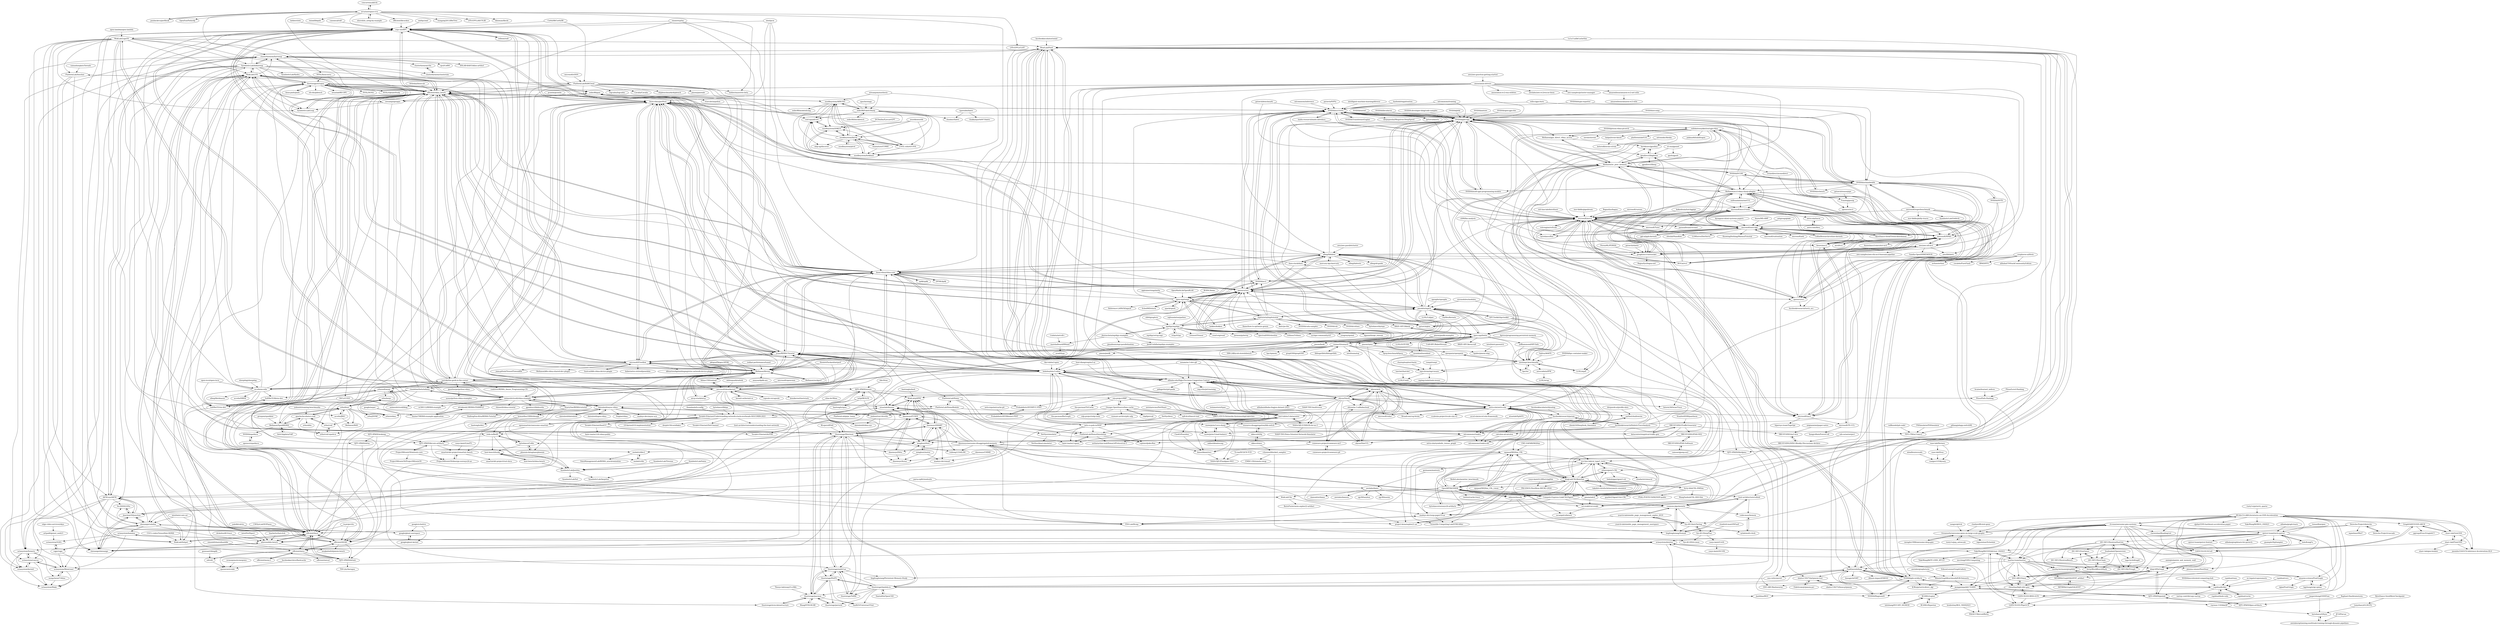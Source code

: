digraph G {
"concurrencykit/ck" -> "urcu/userspace-rcu" ["e"=1]
"mlcommons/inference" -> "NVIDIA/nccl-tests" ["e"=1]
"baotonglu/dash" -> "WukLab/pDPM" ["e"=1]
"mlcommons/training" -> "NVIDIA/gdrcopy" ["e"=1]
"mlcommons/training" -> "NVIDIA/nccl-tests" ["e"=1]
"aws/aws-parallelcluster" -> "ofiwg/libfabric" ["e"=1]
"xflr6/graphviz" -> "mpi4py/mpi4py" ["e"=1]
"Unidata/netcdf-c" -> "marshallward/f90nml" ["e"=1]
"SchedMD/slurm" -> "open-mpi/ompi" ["e"=1]
"spack/spack" -> "open-mpi/ompi" ["e"=1]
"WukLab/LegoOS" -> "MoatLab/Pond"
"WukLab/LegoOS" -> "WukLab/LITE"
"WukLab/LegoOS" -> "SymbioticLab/Infiniswap"
"WukLab/LegoOS" -> "erpc-io/eRPC"
"WukLab/LegoOS" -> "clusterfarmem/fastswap"
"WukLab/LegoOS" -> "WukLab/Clio"
"WukLab/LegoOS" -> "efficient/rdma_bench"
"WukLab/LegoOS" -> "WukLab/Hotpot"
"WukLab/LegoOS" -> "SymbioticLab/Leap"
"WukLab/LegoOS" -> "thustorage/Sherman"
"WukLab/LegoOS" -> "efficient/fasst"
"WukLab/LegoOS" -> "PlatformLab/Arachne"
"WukLab/LegoOS" -> "AIFM-sys/AIFM"
"WukLab/LegoOS" -> "shenango/shenango"
"WukLab/LegoOS" -> "microsoft/demikernel"
"RedisLabs/memtier_benchmark" -> "OpenMPDK/SMDK" ["e"=1]
"OpenMathLib/OpenBLAS" -> "open-mpi/ompi" ["e"=1]
"rusty1s/pytorch_sparse" -> "BUAA-CI-LAB/Literatures-on-GNN-Acceleration" ["e"=1]
"mtcp-stack/mtcp" -> "Mellanox/libvma" ["e"=1]
"PlatformLab/Homa" -> "PlatformLab/HomaModule"
"PlatformLab/Homa" -> "PlatformLab/HomaSimulation"
"PlatformLab/Homa" -> "NetSys/simulator"
"PlatformLab/Homa" -> "ProbabilisticINT/HPCC-PINT"
"NVIDIA/aistore" -> "NVIDIA/gdrcopy" ["e"=1]
"tkn-tub/ns3-gym" -> "bobzhuyb/ns3-rdma" ["e"=1]
"kakaobrain/torchgpipe" -> "microsoft/msccl" ["e"=1]
"kakaobrain/torchgpipe" -> "microsoft/mscclpp" ["e"=1]
"efficient/libcuckoo" -> "erpc-io/eRPC" ["e"=1]
"simonhf/sharedhashfile" -> "efficient/mica" ["e"=1]
"mpi4py/mpi4py" -> "jbornschein/mpi4py-examples"
"mpi4py/mpi4py" -> "pmodels/mpich"
"mpi4py/mpi4py" -> "open-mpi/ompi"
"mpi4py/mpi4py" -> "mpitutorial/mpitutorial"
"mpi4py/mpi4py" -> "cyclops-community/ctf" ["e"=1]
"mpi4py/mpi4py" -> "jcmgray/quimb" ["e"=1]
"mpi4py/mpi4py" -> "openucx/ucx"
"mpi4py/mpi4py" -> "dgasmith/opt_einsum" ["e"=1]
"mpi4py/mpi4py" -> "mpi4py/setup-mpi"
"mpi4py/mpi4py" -> "h5py/h5py" ["e"=1]
"mpi4py/mpi4py" -> "ITensor/ITensor" ["e"=1]
"mpi4py/mpi4py" -> "esmf-org/esmf" ["e"=1]
"mpi4py/mpi4py" -> "jhrmnn/pyberny" ["e"=1]
"mpi4py/mpi4py" -> "spectralDNS/shenfun" ["e"=1]
"mpi4py/mpi4py" -> "trilinos/Trilinos" ["e"=1]
"willemt/raft" -> "erpc-io/eRPC" ["e"=1]
"canonical/raft" -> "erpc-io/eRPC" ["e"=1]
"wilicc/gpu-burn" -> "NVIDIA/nccl-tests" ["e"=1]
"wilicc/gpu-burn" -> "NVIDIA/nvbandwidth" ["e"=1]
"facebookincubator/oomd" -> "MoatLab/Pond" ["e"=1]
"rapidsai/rmm" -> "rapidsai/kvikio" ["e"=1]
"vbpf/prevail" -> "Orange-OpenSource/bmc-cache" ["e"=1]
"nsg-ethz/p4-learning" -> "alibaba-edu/High-Precision-Congestion-Control" ["e"=1]
"dicksites/KUtrace" -> "aliireza/ddio-bench" ["e"=1]
"SJTU-IPADS/wukong" -> "SJTU-IPADS/drtm" ["e"=1]
"SJTU-IPADS/wukong" -> "efficient/fasst" ["e"=1]
"SJTU-IPADS/wukong" -> "SJTU-IPADS/krcore-artifacts" ["e"=1]
"CMU-SAFARI/MQSim" -> "spypaul/MQSim_CXL" ["e"=1]
"yaledb/calvin" -> "efficient/fasst" ["e"=1]
"microsoft/demikernel" -> "JunctionOS/junction"
"microsoft/demikernel" -> "erpc-io/eRPC"
"microsoft/demikernel" -> "capsule-rs/capsule" ["e"=1]
"microsoft/demikernel" -> "shenango/shenango"
"microsoft/demikernel" -> "demikernel/inetstack"
"microsoft/demikernel" -> "shenango/caladan"
"microsoft/demikernel" -> "mtcp-stack/mtcp" ["e"=1]
"microsoft/demikernel" -> "Mellanox/libvma"
"microsoft/demikernel" -> "Xilinx-CNS/onload" ["e"=1]
"microsoft/demikernel" -> "linux-rdma/rdma-core"
"microsoft/demikernel" -> "xrp-project/XRP"
"microsoft/demikernel" -> "Terabit-Ethernet/Understanding-network-stack-overheads-SIGCOMM-2021"
"microsoft/demikernel" -> "WukLab/LITE"
"microsoft/demikernel" -> "hermit-os/hermit-rs" ["e"=1]
"microsoft/demikernel" -> "WukLab/LegoOS"
"emmericp/ixy" -> "Mellanox/libvma" ["e"=1]
"emmericp/ixy" -> "erpc-io/eRPC" ["e"=1]
"emmericp/ixy" -> "efficient/rdma_bench" ["e"=1]
"emmericp/ixy" -> "microsoft/demikernel" ["e"=1]
"ooibc88/gam" -> "nusdbsystem/ARM-Net"
"ooibc88/gam" -> "etascale/argodsm"
"ooibc88/gam" -> "cool-squad/cool"
"ooibc88/gam" -> "uwsampa/grappa"
"Pfzuo/Level-Hashing" -> "Pfzuo/Path-Hashing" ["e"=1]
"DICL/CCEH" -> "utsaslab/dinomo" ["e"=1]
"DICL/CCEH" -> "thustorage/osdi21ae" ["e"=1]
"efficient/mica" -> "efficient/HERD"
"efficient/mica" -> "efficient/mica2"
"efficient/mica" -> "efficient/fasst"
"efficient/mica" -> "opennvm/nvmkv"
"efficient/mica" -> "silt/silt"
"efficient/mica" -> "efficient/rdma_bench"
"efficient/mica" -> "efficient/memc3"
"efficient/mica" -> "SJTU-IPADS/drtmh"
"urcu/userspace-rcu" -> "kohler/masstree-beta" ["e"=1]
"urcu/userspace-rcu" -> "rmind/libqsbr" ["e"=1]
"urcu/userspace-rcu" -> "concurrencykit/ck" ["e"=1]
"urcu/userspace-rcu" -> "erpc-io/eRPC"
"urcu/userspace-rcu" -> "shuveb/io_uring-by-example" ["e"=1]
"urcu/userspace-rcu" -> "efficient/libcuckoo" ["e"=1]
"urcu/userspace-rcu" -> "wangziqi2013/BwTree" ["e"=1]
"urcu/userspace-rcu" -> "LPD-EPFL/ASCYLIB" ["e"=1]
"urcu/userspace-rcu" -> "khizmax/libcds" ["e"=1]
"urcu/userspace-rcu" -> "linux-rdma/rdma-core"
"urcu/userspace-rcu" -> "LPD-EPFL/CLHT" ["e"=1]
"urcu/userspace-rcu" -> "NVSL/linux-nova" ["e"=1]
"urcu/userspace-rcu" -> "paulmckrcu/perfbook"
"urcu/userspace-rcu" -> "OpenFastPath/ofp" ["e"=1]
"urcu/userspace-rcu" -> "efficient/rdma_bench"
"kaist-ina/ns2-xpass" -> "PlatformLab/HomaSimulation"
"NVIDIA/open-gpu-doc" -> "NVIDIA/gdrcopy" ["e"=1]
"accelio/accelio" -> "Mellanox/libvma"
"accelio/accelio" -> "openucx/ucx"
"accelio/accelio" -> "SoftRoCE/librxe-dev"
"accelio/accelio" -> "accelio/JXIO"
"accelio/accelio" -> "tarickb/the-geek-in-the-corner"
"accelio/accelio" -> "SoftRoCE/rxe-dev"
"accelio/accelio" -> "accelio/NBDX"
"accelio/accelio" -> "efficient/rdma_bench"
"accelio/accelio" -> "SymbioticLab/Infiniswap"
"accelio/accelio" -> "thustorage/octopus"
"accelio/accelio" -> "erpc-io/eRPC"
"accelio/accelio" -> "efficient/HERD"
"accelio/accelio" -> "ofiwg/librdmacm"
"animeshtrivedi/rdma-example" -> "jcxue/RDMA-Tutorial"
"animeshtrivedi/rdma-example" -> "efficient/rdma_bench"
"animeshtrivedi/rdma-example" -> "StarryVae/RDMA-tutorial"
"animeshtrivedi/rdma-example" -> "linux-rdma/perftest"
"animeshtrivedi/rdma-example" -> "animeshtrivedi/blog"
"animeshtrivedi/rdma-example" -> "claudebarthels/infinity"
"animeshtrivedi/rdma-example" -> "datenlord/async-rdma"
"animeshtrivedi/rdma-example" -> "tarickb/the-geek-in-the-corner"
"animeshtrivedi/rdma-example" -> "rhiswell/rdma-tutorial"
"animeshtrivedi/rdma-example" -> "linux-rdma/rdma-core"
"animeshtrivedi/rdma-example" -> "gpudirect/libibverbs"
"animeshtrivedi/rdma-example" -> "linzino7/RDMA-example-application"
"animeshtrivedi/rdma-example" -> "alvinkwok1/RDMA-EXAMPLE"
"animeshtrivedi/rdma-example" -> "w180112/RDMA-example"
"NVIDIA/hpc-container-maker" -> "intel/mpi-benchmarks" ["e"=1]
"NVIDIA/enroot" -> "NVIDIA/gdrcopy" ["e"=1]
"marshallward/f90nml" -> "aradi/fypp" ["e"=1]
"wxdwfc/rlib" -> "wxdwfc/rlibv2"
"wxdwfc/rlib" -> "minghust/ford"
"NVIDIA/multi-gpu-programming-models" -> "NVIDIA/gdrcopy" ["e"=1]
"NVIDIA/multi-gpu-programming-models" -> "NVIDIA/nccl-tests" ["e"=1]
"NVIDIA/multi-gpu-programming-models" -> "NVIDIA/nvbandwidth" ["e"=1]
"NVIDIA/multi-gpu-programming-models" -> "microsoft/msccl" ["e"=1]
"jeffhammond/HPCInfo" -> "intel/mpi-benchmarks" ["e"=1]
"nets-cs-pub-ro/NDP" -> "PlatformLab/HomaSimulation"
"nets-cs-pub-ro/NDP" -> "kaist-ina/ns2-xpass"
"nets-cs-pub-ro/NDP" -> "inet-tub/ns3-datacenter"
"nets-cs-pub-ro/NDP" -> "NetSys/simulator"
"nets-cs-pub-ro/NDP" -> "vojislavdjukic/flux"
"nets-cs-pub-ro/NDP" -> "bobzhuyb/ns3-rdma"
"sheepdog/sheepdog" -> "accelio/accelio" ["e"=1]
"amazonlinux/amazon-ec2-net-utils" -> "amazonlinux/amazon-ec2-utils"
"efficient/memc3" -> "efficient/mica"
"microsoft/Freeflow" -> "efficient/rdma_bench"
"microsoft/Freeflow" -> "jcxue/RDMA-Tutorial"
"microsoft/Freeflow" -> "bobzhuyb/ns3-rdma"
"microsoft/Freeflow" -> "erpc-io/eRPC"
"microsoft/Freeflow" -> "Mellanox/libvma"
"microsoft/Freeflow" -> "WukLab/LITE"
"microsoft/Freeflow" -> "linux-rdma/rdma-core"
"microsoft/Freeflow" -> "linux-rdma/perftest"
"microsoft/Freeflow" -> "hustcat/k8s-rdma-device-plugin" ["e"=1]
"microsoft/Freeflow" -> "alibaba-edu/High-Precision-Congestion-Control"
"microsoft/Freeflow" -> "kubernetes-retired/poseidon" ["e"=1]
"microsoft/Freeflow" -> "k8snetworkplumbingwg/sriov-network-device-plugin" ["e"=1]
"microsoft/Freeflow" -> "bytedance/Collie"
"microsoft/Freeflow" -> "joyq-github/TensorFlowonK8s" ["e"=1]
"microsoft/Freeflow" -> "Mellanox/k8s-rdma-shared-dev-plugin" ["e"=1]
"open-mpi/hwloc" -> "numactl/numactl"
"open-mpi/hwloc" -> "memkind/memkind" ["e"=1]
"open-mpi/hwloc" -> "open-mpi/ompi"
"open-mpi/hwloc" -> "RRZE-HPC/likwid" ["e"=1]
"open-mpi/hwloc" -> "ofiwg/libfabric"
"open-mpi/hwloc" -> "intel/mpi-benchmarks"
"open-mpi/hwloc" -> "pmodels/mpich"
"open-mpi/hwloc" -> "NVIDIA/gdrcopy"
"open-mpi/hwloc" -> "mpi-forum/mpi-issues"
"open-mpi/hwloc" -> "UoB-HPC/BabelStream" ["e"=1]
"open-mpi/hwloc" -> "RRZE-HPC/kerncraft" ["e"=1]
"open-mpi/hwloc" -> "jeffhammond/HPCInfo" ["e"=1]
"open-mpi/hwloc" -> "pmem/rpma"
"open-mpi/hwloc" -> "LLNL/GOTCHA" ["e"=1]
"open-mpi/hwloc" -> "openucx/ucx"
"ROCm/rccl" -> "microsoft/msccl" ["e"=1]
"ROCm/rccl" -> "microsoft/NPKit" ["e"=1]
"ROCm/rccl" -> "microsoft/msccl-tools" ["e"=1]
"ROCm/rccl" -> "microsoft/mscclpp" ["e"=1]
"alvinkwok1/RDMA-EXAMPLE" -> "linzino7/RDMA-example-application"
"SJTU-IPADS/drtmh" -> "efficient/fasst"
"SJTU-IPADS/drtmh" -> "THU-jty/Aurogon"
"PlatformLab/HomaModule" -> "PlatformLab/Homa"
"PlatformLab/HomaModule" -> "PlatformLab/HomaSimulation"
"PlatformLab/HomaModule" -> "PlatformLab/grpc_homa"
"PlatformLab/HomaModule" -> "Terabit-Ethernet/dcPIM"
"PlatformLab/HomaModule" -> "inet-tub/ns3-datacenter"
"PlatformLab/HomaModule" -> "kaist-ina/ns2-xpass"
"uqfoundation/pathos" -> "mpi4py/mpi4py" ["e"=1]
"CorfuDB/CorfuDB" -> "PlatformLab/RAMCloud" ["e"=1]
"CorfuDB/CorfuDB" -> "erpc-io/eRPC" ["e"=1]
"skkucsl/aios" -> "skkucsl/d2fq"
"skkucsl/aios" -> "s3yonsei/blocked_samples"
"uds-se/autoreject" -> "HKUST-SING/SING-Weekly-Discussions-Archive"
"google/schedviz" -> "google/ghost-userspace"
"google/schedviz" -> "google/ghost-kernel"
"nerscadmin/IPM" -> "LLNL/wrap"
"streamjoin/nusthesis" -> "nusdbsystem/ARM-Net"
"streamjoin/nusthesis" -> "nusdbsystem/forkbase"
"streamjoin/nusthesis" -> "ooibc88/FabricSharp"
"WukLab/LITE" -> "WukLab/Hotpot"
"WukLab/LITE" -> "efficient/fasst"
"WukLab/LITE" -> "efficient/HERD"
"WukLab/LITE" -> "efficient/rdma_bench"
"WukLab/LITE" -> "SJTU-IPADS/krcore-artifacts"
"WukLab/LITE" -> "thustorage/octopus"
"WukLab/LITE" -> "SymbioticLab/Leap"
"WukLab/LITE" -> "SymbioticLab/Infiniswap"
"WukLab/LITE" -> "SJTU-IPADS/drtmh"
"WukLab/LITE" -> "clusterfarmem/fastswap"
"WukLab/LITE" -> "SJTU-IPADS/drtm"
"WukLab/LITE" -> "uwsampa/grappa"
"SymbioticLab/Justitia" -> "SymbioticLab/Aequitas"
"SymbioticLab/Justitia" -> "host-bench/husky"
"SymbioticLab/Justitia" -> "SymbioticLab/Sol" ["e"=1]
"aws/aws-ofi-nccl" -> "ofiwg/libfabric"
"aws/aws-ofi-nccl" -> "google/nccl-fastsocket"
"aws/aws-ofi-nccl" -> "aws/libfabric"
"aws/aws-ofi-nccl" -> "microsoft/NPKit"
"aws/aws-ofi-nccl" -> "aws-samples/aws-efa-nccl-baseami-pipeline"
"aws/aws-ofi-nccl" -> "ROCm/rccl" ["e"=1]
"aws/aws-ofi-nccl" -> "Mellanox/nccl-rdma-sharp-plugins"
"aws/aws-ofi-nccl" -> "Sandia-OpenSHMEM/SOS" ["e"=1]
"thustorage/octopus" -> "WukLab/Hotpot"
"thustorage/octopus" -> "pmem/rpma"
"thustorage/octopus" -> "efficient/rdma_bench"
"thustorage/octopus" -> "WukLab/LITE"
"thustorage/octopus" -> "ooibc88/gam"
"thustorage/octopus" -> "DICL/CCEH" ["e"=1]
"thustorage/octopus" -> "linux-pmfs/pmfs" ["e"=1]
"thustorage/octopus" -> "sfu-dis/pibench" ["e"=1]
"thustorage/octopus" -> "utsaslab/RECIPE" ["e"=1]
"thustorage/octopus" -> "thustorage/nvm-datastructure" ["e"=1]
"thustorage/octopus" -> "NVSL/NOVA" ["e"=1]
"thustorage/octopus" -> "jcxue/RDMA-Tutorial"
"thustorage/octopus" -> "thustorage/Sherman"
"thustorage/octopus" -> "NVSL/OptaneStudy" ["e"=1]
"pmem/pmdk-examples" -> "pmem/book"
"pmem/pmdk-examples" -> "pmem/rpma"
"pmem/book" -> "DIR-LAB/ycsb-storedsbench"
"hustcat/k8s-rdma-device-plugin" -> "microsoft/Freeflow" ["e"=1]
"SymbioticLab/Tiresias" -> "SymbioticLab/Justitia" ["e"=1]
"tarickb/the-geek-in-the-corner" -> "efficient/rdma_bench"
"tarickb/the-geek-in-the-corner" -> "jcxue/RDMA-Tutorial"
"tarickb/the-geek-in-the-corner" -> "linux-rdma/perftest"
"tarickb/the-geek-in-the-corner" -> "linux-rdma/rdma-core"
"tarickb/the-geek-in-the-corner" -> "animeshtrivedi/rdma-example"
"tarickb/the-geek-in-the-corner" -> "zrlio/softiwarp"
"tarickb/the-geek-in-the-corner" -> "thustorage/octopus"
"tarickb/the-geek-in-the-corner" -> "coolriver/RDMA_Aware_Programming-CN"
"tarickb/the-geek-in-the-corner" -> "accelio/accelio"
"tarickb/the-geek-in-the-corner" -> "jgunthorpe/python-rdma"
"tarickb/the-geek-in-the-corner" -> "claudebarthels/infinity"
"tarickb/the-geek-in-the-corner" -> "clusterfarmem/fastswap"
"tarickb/the-geek-in-the-corner" -> "WukLab/LITE"
"tarickb/the-geek-in-the-corner" -> "SJTU-IPADS/xstore"
"tarickb/the-geek-in-the-corner" -> "efficient/HERD"
"ralfkundel/p4-codel" -> "PIFO-TM/ns3-bmv2"
"NVIDIA/jetson-rdma-picoevb" -> "karakozov/gpudma" ["e"=1]
"NVIDIA/jetson-rdma-picoevb" -> "Mellanox/gpu_direct_rdma_access" ["e"=1]
"tikv/titan" -> "SJTU-IPADS/xstore" ["e"=1]
"claudebarthels/infinity" -> "jcxue/RDMA-Tutorial"
"claudebarthels/infinity" -> "linzino7/RDMA-example-application"
"claudebarthels/infinity" -> "efficient/rdma_bench"
"claudebarthels/infinity" -> "animeshtrivedi/rdma-example"
"claudebarthels/infinity" -> "thustorage/octopus"
"claudebarthels/infinity" -> "wxdwfc/rlib"
"claudebarthels/infinity" -> "wxdwfc/rlibv2"
"apache/incubator-crail" -> "zrlio/disni"
"apache/incubator-crail" -> "zrlio/crail"
"apache/incubator-crail" -> "Mellanox/SparkRDMA"
"apache/incubator-crail" -> "zrlio/crail-spark-io"
"apache/incubator-crail" -> "zrlio/albis"
"bcaine/learned_indices" -> "Pfzuo/Path-Hashing" ["e"=1]
"rapidsai/dask-cuda" -> "rapidsai/kvikio" ["e"=1]
"accelio/JXIO" -> "zrlio/disni"
"accelio/JXIO" -> "Mellanox/R4H"
"miqianmimi/paper-notes" -> "HKUST-SING/ns3-dcn"
"charmplusplus/charm" -> "mpi-forum/mpi-issues" ["e"=1]
"shenango/shenango" -> "shenango/caladan"
"shenango/shenango" -> "aliireza/ddio-bench"
"shenango/shenango" -> "JunctionOS/junction"
"ease-lab/Hermes" -> "ease-lab/Zeus"
"ease-lab/Hermes" -> "vasigavr1/Odyssey"
"ease-lab/Hermes" -> "SJTU-IPADS/librdpma"
"lsds/KungFu" -> "marius-team/marius" ["e"=1]
"lsds/KungFu" -> "quiver-team/torch-quiver" ["e"=1]
"hatchet/hatchet" -> "LLNL/Comb" ["e"=1]
"jgunthorpe/python-rdma" -> "syoyo/python-rdma-examples"
"Eideticom/p2pmem-pci" -> "sbates130272/p2pmem-test"
"P4Simulator/P4Simulator" -> "PIFO-TM/ns3-bmv2"
"stanford-mast/INFaaS" -> "Sys-KU/DeepPlan" ["e"=1]
"netx-repo/netcache-p4" -> "ProbabilisticINT/Mininet-PINT" ["e"=1]
"cgorenflo/fabric" -> "shankur/fabric"
"cgorenflo/fabric" -> "thakkarparth007/fabric"
"ysarch-lab/nimble_page_management_asplos_2019" -> "ysarch-lab/nimble_page_management_userspace"
"ysarch-lab/nimble_page_management_asplos_2019" -> "cosmoss-jigu/memtis"
"ysarch-lab/nimble_page_management_asplos_2019" -> "Sys-KU/AutoTiering"
"ysarch-lab/nimble_page_management_asplos_2019" -> "lingfenghsiang/Nomad"
"ysarch-lab/nimble_page_management_asplos_2019" -> "project-kona/asplos21-ae"
"HKUST-SING/SING-Weekly-Discussions-Archive" -> "HKUST-SING/ns3-dcn"
"Funatiq/gossip" -> "openucx/xccl"
"numactl/numactl" -> "open-mpi/hwloc"
"numactl/numactl" -> "libhugetlbfs/libhugetlbfs" ["e"=1]
"numactl/numactl" -> "intel/numatop"
"numactl/numactl" -> "pmem/pmdk" ["e"=1]
"numactl/numactl" -> "memkind/memkind" ["e"=1]
"numactl/numactl" -> "hpcg-benchmark/hpcg" ["e"=1]
"numactl/numactl" -> "hpc/xpmem" ["e"=1]
"numactl/numactl" -> "openucx/ucx"
"numactl/numactl" -> "graph500/graph500" ["e"=1]
"numactl/numactl" -> "pmem/ndctl" ["e"=1]
"numactl/numactl" -> "gormanm/mmtests" ["e"=1]
"numactl/numactl" -> "jcxue/RDMA-Tutorial"
"open-mpi/ompi" -> "pmodels/mpich"
"open-mpi/ompi" -> "openucx/ucx"
"open-mpi/ompi" -> "NVIDIA/nccl" ["e"=1]
"open-mpi/ompi" -> "mpitutorial/mpitutorial"
"open-mpi/ompi" -> "ofiwg/libfabric"
"open-mpi/ompi" -> "NVIDIA/gdrcopy"
"open-mpi/ompi" -> "open-mpi/hwloc"
"open-mpi/ompi" -> "linux-rdma/rdma-core"
"open-mpi/ompi" -> "NVIDIA/nccl-tests"
"open-mpi/ompi" -> "SchedMD/slurm" ["e"=1]
"open-mpi/ompi" -> "spack/spack" ["e"=1]
"open-mpi/ompi" -> "pytorch/gloo" ["e"=1]
"open-mpi/ompi" -> "linux-rdma/perftest"
"open-mpi/ompi" -> "kokkos/kokkos" ["e"=1]
"open-mpi/ompi" -> "Reference-LAPACK/lapack" ["e"=1]
"capsule-rs/capsule" -> "microsoft/demikernel" ["e"=1]
"NVIDIA/libcudacxx" -> "NVIDIA/gdrcopy" ["e"=1]
"intel/intel-cmt-cat" -> "aliireza/ddio-bench" ["e"=1]
"intel/intel-cmt-cat" -> "shenango/caladan" ["e"=1]
"hust-diangroup/ns3-ai" -> "alibaba-edu/High-Precision-Congestion-Control" ["e"=1]
"hust-diangroup/ns3-ai" -> "bobzhuyb/ns3-rdma" ["e"=1]
"EdisonLeeeee/GraphGallery" -> "IllinoisGraphBenchmark/IGB-Datasets" ["e"=1]
"msr-fiddle/pipedream" -> "microsoft/msccl" ["e"=1]
"hgyhungry/ge-spmm" -> "amazon-science/FeatGraph" ["e"=1]
"NVIDIA/gdrcopy" -> "Mellanox/nv_peer_memory"
"NVIDIA/gdrcopy" -> "openucx/ucx"
"NVIDIA/gdrcopy" -> "NVIDIA/multi-gpu-programming-models" ["e"=1]
"NVIDIA/gdrcopy" -> "NVIDIA/nccl" ["e"=1]
"NVIDIA/gdrcopy" -> "linux-rdma/perftest"
"NVIDIA/gdrcopy" -> "Mellanox/nccl-rdma-sharp-plugins"
"NVIDIA/gdrcopy" -> "NVIDIA/nccl-tests"
"NVIDIA/gdrcopy" -> "linux-rdma/rdma-core"
"NVIDIA/gdrcopy" -> "jcxue/RDMA-Tutorial"
"NVIDIA/gdrcopy" -> "NVIDIA/nvbench" ["e"=1]
"NVIDIA/gdrcopy" -> "Mellanox/gpu_direct_rdma_access"
"NVIDIA/gdrcopy" -> "gpudirect/libgdsync"
"NVIDIA/gdrcopy" -> "NVIDIA/gds-nvidia-fs"
"NVIDIA/gdrcopy" -> "microsoft/msccl"
"NVIDIA/gdrcopy" -> "enfiskutensykkel/ssd-gpu-dma"
"GraphSAINT/GNN-ARCH" -> "GATECH-EIC/GCoD"
"GraphSAINT/GNN-ARCH" -> "pgroupATusc/GraphACT"
"GraphSAINT/GNN-ARCH" -> "sharc-lab/GenGNN"
"memkind/memkind" -> "open-mpi/hwloc" ["e"=1]
"memkind/memkind" -> "OpenMPDK/SMDK" ["e"=1]
"pytorch/tensorpipe" -> "Funatiq/gossip" ["e"=1]
"alibaba/graph-learn" -> "quiver-team/torch-quiver" ["e"=1]
"datenlord/datenlord" -> "datenlord/async-rdma" ["e"=1]
"goossaert/kingdb" -> "silt/silt" ["e"=1]
"pmem/pmdk" -> "efficient/rdma_bench" ["e"=1]
"1a1a11a/libCacheSim" -> "MoatLab/Pond" ["e"=1]
"1a1a11a/libCacheSim" -> "ece-fast-lab/cxl_type3_tests" ["e"=1]
"hermit-os/hermit-rs" -> "microsoft/demikernel" ["e"=1]
"NVIDIA/nvcomp" -> "NVIDIA/gdrcopy" ["e"=1]
"NVIDIA/nvcomp" -> "NVIDIA/gds-nvidia-fs" ["e"=1]
"openucx/sparkucx" -> "NVIDIA/sparkucx"
"quiver-team/torch-quiver" -> "zhiqi-0/PaGraph"
"quiver-team/torch-quiver" -> "YukeWang96/GNNAdvisor_OSDI21"
"quiver-team/torch-quiver" -> "SNU-ARC/Ginex"
"quiver-team/torch-quiver" -> "chenzhao/light-dist-gnn"
"quiver-team/torch-quiver" -> "marius-team/marius"
"quiver-team/torch-quiver" -> "ch-wan/awesome-gnn-systems"
"quiver-team/torch-quiver" -> "iDC-NEU/NeutronStarLite"
"quiver-team/torch-quiver" -> "SJTU-IPADS/gnnlab"
"quiver-team/torch-quiver" -> "quiver-team/quiver-feature"
"quiver-team/torch-quiver" -> "alibaba/graphlearn-for-pytorch" ["e"=1]
"quiver-team/torch-quiver" -> "plasma-umass/NextDoor" ["e"=1]
"quiver-team/torch-quiver" -> "lsds/KungFu" ["e"=1]
"quiver-team/torch-quiver" -> "gsampler9/gSampler"
"quiver-team/torch-quiver" -> "uclasystem/dorylus"
"quiver-team/torch-quiver" -> "BUAA-CI-LAB/Literatures-on-GNN-Acceleration"
"ofiwg/libfabric" -> "aws/aws-ofi-nccl"
"ofiwg/libfabric" -> "openucx/ucx"
"ofiwg/libfabric" -> "mercury-hpc/mercury" ["e"=1]
"ofiwg/libfabric" -> "linux-rdma/rdma-core"
"ofiwg/libfabric" -> "ofiwg/fabtests" ["e"=1]
"ofiwg/libfabric" -> "ofiwg/ofi-guide"
"ofiwg/libfabric" -> "linux-rdma/perftest"
"ofiwg/libfabric" -> "efficient/rdma_bench"
"ofiwg/libfabric" -> "NVIDIA/gdrcopy"
"ofiwg/libfabric" -> "pmodels/mpich"
"ofiwg/libfabric" -> "open-mpi/ompi"
"ofiwg/libfabric" -> "ROCm/rccl" ["e"=1]
"ofiwg/libfabric" -> "daos-stack/daos" ["e"=1]
"ofiwg/libfabric" -> "intel/mpi-benchmarks"
"ofiwg/libfabric" -> "open-mpi/hwloc"
"pktgen/Pktgen-DPDK" -> "Mellanox/libvma" ["e"=1]
"tago-tech/dragdl" -> "iDC-NEU/HyTGraph"
"WukLab/pDPM" -> "utsaslab/dinomo"
"WukLab/pDPM" -> "dmemsys/FUSEE"
"WukLab/pDPM" -> "minghust/ford"
"WukLab/pDPM" -> "dmemsys/SMART"
"wxdwfc/rlibv2" -> "wxdwfc/rlib"
"wxdwfc/rlibv2" -> "DataManagementLab/RDMA_synchronization"
"utsaslab/SplitFS" -> "resource-disaggregation/blk-switch" ["e"=1]
"LPD-EPFL/CLHT" -> "utsaslab/dinomo" ["e"=1]
"uclasystem/Semeru" -> "uclasystem/canvas"
"uclasystem/Semeru" -> "uclasystem/MemLiner"
"uclasystem/Semeru" -> "uclasystem/Mako"
"uclasystem/Semeru" -> "uclasystem/hermit"
"uclasystem/Semeru" -> "wangchenxi7/Atlas"
"alibaba-edu/High-Precision-Congestion-Control" -> "bobzhuyb/ns3-rdma"
"alibaba-edu/High-Precision-Congestion-Control" -> "inet-tub/ns3-datacenter"
"alibaba-edu/High-Precision-Congestion-Control" -> "conweave-project/conweave-ns3"
"alibaba-edu/High-Precision-Congestion-Control" -> "aliyun/SimAI"
"alibaba-edu/High-Precision-Congestion-Control" -> "NASA-NJU/UNISON-for-ns-3"
"alibaba-edu/High-Precision-Congestion-Control" -> "astra-sim/astra-sim"
"alibaba-edu/High-Precision-Congestion-Control" -> "snowzjx/ns3-ecn-sharp"
"alibaba-edu/High-Precision-Congestion-Control" -> "snowzjx/ns3-load-balance"
"alibaba-edu/High-Precision-Congestion-Control" -> "aliyun/aicb"
"alibaba-edu/High-Precision-Congestion-Control" -> "ProbabilisticINT/HPCC-PINT"
"alibaba-edu/High-Precision-Congestion-Control" -> "danushkam/rocc"
"alibaba-edu/High-Precision-Congestion-Control" -> "linux-rdma/perftest"
"alibaba-edu/High-Precision-Congestion-Control" -> "jcxue/RDMA-Tutorial"
"alibaba-edu/High-Precision-Congestion-Control" -> "nsg-ethz/p4-learning" ["e"=1]
"alibaba-edu/High-Precision-Congestion-Control" -> "jafingerhut/p4-guide" ["e"=1]
"BLepers/KVell" -> "thustorage/Sherman" ["e"=1]
"openucx/ucx" -> "linux-rdma/rdma-core"
"openucx/ucx" -> "linux-rdma/perftest"
"openucx/ucx" -> "NVIDIA/gdrcopy"
"openucx/ucx" -> "ofiwg/libfabric"
"openucx/ucx" -> "open-mpi/ompi"
"openucx/ucx" -> "jcxue/RDMA-Tutorial"
"openucx/ucx" -> "efficient/rdma_bench"
"openucx/ucx" -> "Mellanox/nv_peer_memory"
"openucx/ucx" -> "openucx/ucc"
"openucx/ucx" -> "NVIDIA/nccl" ["e"=1]
"openucx/ucx" -> "Mellanox/libvma"
"openucx/ucx" -> "erpc-io/eRPC"
"openucx/ucx" -> "pmodels/mpich"
"openucx/ucx" -> "accelio/accelio"
"openucx/ucx" -> "NVIDIA/nccl-tests"
"aws/aws-graviton-getting-started" -> "amzn/amzn-drivers" ["e"=1]
"shuveb/io_uring-by-example" -> "urcu/userspace-rcu" ["e"=1]
"open-iscsi/open-iscsi" -> "SoftRoCE/rxe-dev" ["e"=1]
"open-iscsi/open-iscsi" -> "accelio/accelio" ["e"=1]
"datacenter/empirical-traffic-gen" -> "HKUST-SING/TrafficGenerator"
"fujitsu/A64FX" -> "intel/mpi-benchmarks" ["e"=1]
"astra-sim/astra-sim" -> "mlcommons/chakra"
"astra-sim/astra-sim" -> "aliyun/SimAI"
"astra-sim/astra-sim" -> "aliyun/aicb"
"astra-sim/astra-sim" -> "microsoft/vidur" ["e"=1]
"astra-sim/astra-sim" -> "mlcommons/chakra-old"
"astra-sim/astra-sim" -> "alibaba-edu/High-Precision-Congestion-Control"
"astra-sim/astra-sim" -> "scalesim-project/scale-sim-v2" ["e"=1]
"astra-sim/astra-sim" -> "microsoft/msccl"
"astra-sim/astra-sim" -> "zartbot/shallowsim"
"astra-sim/astra-sim" -> "facebookresearch/param"
"astra-sim/astra-sim" -> "calculon-ai/calculon"
"astra-sim/astra-sim" -> "Broadcom/csg-htsim"
"astra-sim/astra-sim" -> "microsoft/taccl"
"astra-sim/astra-sim" -> "accel-sim/accel-sim-framework" ["e"=1]
"astra-sim/astra-sim" -> "inet-tub/ns3-datacenter"
"SymbioticLab/Leap" -> "clusterfarmem/fastswap"
"pytorch/elastic" -> "google/nccl-fastsocket" ["e"=1]
"facebookresearch/param" -> "mlcommons/chakra"
"facebookresearch/param" -> "facebookresearch/HolisticTraceAnalysis" ["e"=1]
"facebookresearch/param" -> "mlcommons/chakra-old"
"facebookresearch/param" -> "astra-sim/astra-sim"
"mengliu1998/awesome-deep-gnn" -> "Oceanusity/awesome-gnns-on-large-scale-graphs" ["e"=1]
"whitequark/unfork" -> "microsoft/demikernel" ["e"=1]
"silt/silt" -> "opennvm/nvmkv"
"hpcg-benchmark/hpcg" -> "intel/mpi-benchmarks" ["e"=1]
"openucx/ucc" -> "Mellanox/nccl-rdma-sharp-plugins"
"openucx/ucc" -> "microsoft/NPKit"
"openucx/ucc" -> "microsoft/taccl"
"openucx/ucc" -> "microsoft/msccl"
"openucx/ucc" -> "facebookresearch/torch_ucc"
"openucx/ucc" -> "microsoft/mscclpp"
"openucx/ucc" -> "openucx/ucx"
"openucx/ucc" -> "microsoft/msccl-tools"
"openucx/ucc" -> "gpudirect/libgdsync"
"StarryVae/RDMA-tutorial" -> "animeshtrivedi/rdma-example"
"StarryVae/RDMA-tutorial" -> "jcxue/RDMA-Tutorial"
"StarryVae/RDMA-tutorial" -> "efficient/rdma_bench"
"StarryVae/RDMA-tutorial" -> "HaifengSun-Kira/RDMA-Tutorial"
"StarryVae/RDMA-tutorial" -> "PDS-Lab/Rcmp"
"StarryVae/RDMA-tutorial" -> "howardlau1999/rdmapp"
"StarryVae/RDMA-tutorial" -> "minghust/ford"
"Xilinx-CNS/onload" -> "Mellanox/libvma" ["e"=1]
"Xilinx-CNS/onload" -> "microsoft/demikernel" ["e"=1]
"resource-disaggregation/blk-switch" -> "skkucsl/d2fq"
"iDC-NEU/NeutronStarLite" -> "iDC-NEU/GeoGauss"
"iDC-NEU/NeutronStarLite" -> "iDC-NEU/NeuChain"
"iDC-NEU/NeutronStarLite" -> "Seafoodair/Openreview"
"iDC-NEU/NeutronStarLite" -> "btcly/BlockBenchMark"
"iDC-NEU/NeutronStarLite" -> "iDC-NEU/NeutronBench"
"iDC-NEU/NeutronStarLite" -> "chenzhao/light-dist-gnn"
"iDC-NEU/NeutronStarLite" -> "tago-tech/dragdl"
"iDC-NEU/NeutronStarLite" -> "iDC-NEU/HyTGraph"
"ooibc88/FabricSharp" -> "cool-squad/cool"
"ooibc88/FabricSharp" -> "nusdbsystem/ARM-Net"
"ooibc88/FabricSharp" -> "nusdbsystem/forkbase"
"ooibc88/FabricSharp" -> "nusdbsystem/falcon"
"ooibc88/FabricSharp" -> "ooibc88/blockbench" ["e"=1]
"ooibc88/FabricSharp" -> "COOL-cohort/COOL"
"ooibc88/FabricSharp" -> "shankur/fabric"
"ooibc88/FabricSharp" -> "nusdbsystem/HAKES"
"ooibc88/FabricSharp" -> "ooibc88/gam"
"cool-squad/cool" -> "nusdbsystem/forkbase"
"cool-squad/cool" -> "nusdbsystem/HAKES"
"cool-squad/cool" -> "nusdbsystem/ARM-Net"
"nusdbsystem/falcon" -> "nusdbsystem/forkbase"
"nusdbsystem/falcon" -> "nusdbsystem/HAKES"
"nusdbsystem/falcon" -> "nusdbsystem/ARM-Net"
"nusdbsystem/falcon" -> "cool-squad/cool"
"nusdbsystem/falcon" -> "sbip-sg/discover"
"nusdbsystem/falcon" -> "nusdbsystem/pivot"
"nusdbsystem/falcon" -> "wannature/COMIC"
"nusdbsystem/falcon" -> "COOL-cohort/COOL"
"ut-osa/gpunet" -> "gpufs/gpufs"
"ut-osa/gpunet" -> "gpudirect/libgdsync"
"nvmeqemu/nvmeqemu" -> "opennvm/nvmkv" ["e"=1]
"paulmckrcu/perfbook" -> "urcu/userspace-rcu"
"pytorch/kineto" -> "NVIDIA/nccl-tests" ["e"=1]
"pytorch/kineto" -> "microsoft/msccl" ["e"=1]
"NVIDIA/NVTX" -> "NVIDIA/nvbandwidth" ["e"=1]
"NVIDIA/NVTX" -> "microsoft/NPKit" ["e"=1]
"NVIDIA/NVTX" -> "openucx/ucc" ["e"=1]
"pmem/rpma" -> "hpides/pmem-olap"
"pmem/rpma" -> "WukLab/pDPM"
"pmem/rpma" -> "thustorage/octopus"
"pmem/rpma" -> "minghust/ford"
"SoftRoCE/rxe-dev" -> "SoftRoCE/librxe-dev"
"SoftRoCE/rxe-dev" -> "zrlio/softiwarp"
"SoftRoCE/rxe-dev" -> "efficient/rdma_bench"
"SoftRoCE/rxe-dev" -> "efficient/fasst"
"SoftRoCE/rxe-dev" -> "WukLab/LITE"
"SoftRoCE/librxe-dev" -> "SoftRoCE/rxe-dev"
"Mellanox/gpu_direct_rdma_access" -> "Mellanox/nv_peer_memory"
"Mellanox/gpu_direct_rdma_access" -> "karakozov/gpudma"
"Seafoodair/Openreview" -> "iDC-NEU/NeutronStarLite"
"Seafoodair/Openreview" -> "tago-tech/dragdl"
"Seafoodair/Openreview" -> "iDC-NEU/NeuChain"
"Seafoodair/Openreview" -> "iDC-NEU/HyTGraph"
"Seafoodair/Openreview" -> "iDC-NEU/NeutronBench"
"Seafoodair/Openreview" -> "btcly/BlockBenchMark"
"chenxuhao/ReadingList" -> "GATECH-EIC/GCoD" ["e"=1]
"efficient/HERD" -> "efficient/fasst"
"efficient/HERD" -> "efficient/rdma_bench"
"efficient/HERD" -> "efficient/mica"
"efficient/HERD" -> "SJTU-IPADS/drtmh"
"efficient/HERD" -> "anujkaliaiitd/pmem-bench"
"efficient/HERD" -> "WukLab/LITE"
"Derecho-Project/cascade" -> "Derecho-Project/derecho"
"uxlfoundation/oneCCL" -> "Mellanox/nccl-rdma-sharp-plugins" ["e"=1]
"uxlfoundation/oneCCL" -> "microsoft/msccl-tools" ["e"=1]
"snowzjx/ns3-ecn-sharp" -> "snowzjx/ns3-load-balance"
"snowzjx/ns3-ecn-sharp" -> "PIFO-TM/ns3-bmv2"
"snowzjx/ns3-ecn-sharp" -> "danushkam/rocc"
"Mellanox/nccl-rdma-sharp-plugins" -> "microsoft/NPKit"
"Mellanox/nccl-rdma-sharp-plugins" -> "google/nccl-fastsocket"
"Mellanox/nccl-rdma-sharp-plugins" -> "Mellanox/nv_peer_memory"
"Mellanox/nccl-rdma-sharp-plugins" -> "microsoft/msccl"
"Mellanox/nccl-rdma-sharp-plugins" -> "microsoft/msccl-tools"
"Mellanox/nccl-rdma-sharp-plugins" -> "openucx/ucc"
"Mellanox/nccl-rdma-sharp-plugins" -> "gpudirect/libgdsync"
"Mellanox/nccl-rdma-sharp-plugins" -> "NVIDIA/gdrcopy"
"Mellanox/nccl-rdma-sharp-plugins" -> "uxlfoundation/oneCCL" ["e"=1]
"Mellanox/nccl-rdma-sharp-plugins" -> "openucx/xccl"
"Mellanox/nccl-rdma-sharp-plugins" -> "Funatiq/gossip"
"Mellanox/nccl-rdma-sharp-plugins" -> "microsoft/mscclpp"
"Mellanox/nccl-rdma-sharp-plugins" -> "aws/aws-ofi-nccl"
"WangEP/SLM-DB" -> "thustorage/pacman" ["e"=1]
"clusterfarmem/fastswap" -> "clusterfarmem/cfm"
"clusterfarmem/fastswap" -> "AIFM-sys/AIFM"
"clusterfarmem/fastswap" -> "SymbioticLab/Leap"
"clusterfarmem/fastswap" -> "uclasystem/canvas"
"clusterfarmem/fastswap" -> "uclasystem/Semeru"
"clusterfarmem/fastswap" -> "spcl/CoRM"
"clusterfarmem/fastswap" -> "SymbioticLab/Infiniswap"
"clusterfarmem/fastswap" -> "ANLAB-KAIST/dilos-artifact"
"clusterfarmem/fastswap" -> "uclasystem/hermit"
"clusterfarmem/fastswap" -> "clusterfarmem/clustersim"
"ProbabilisticINT/HPCC-PINT" -> "ProbabilisticINT/Mininet-PINT"
"Apress/programming-persistent-memory" -> "SJTU-IPADS/librdpma" ["e"=1]
"Apress/programming-persistent-memory" -> "pmem/rpma" ["e"=1]
"clusterfarmem/cfm" -> "clusterfarmem/clustersim"
"intel/intel-pmwatch" -> "hpides/pmem-olap"
"thustorage/nvm-datastructure" -> "thustorage/pacman" ["e"=1]
"aliireza/ddio-bench" -> "anujkaliaiitd/pmem-bench"
"aliireza/ddio-bench" -> "efficient/fasst"
"aliireza/ddio-bench" -> "shenango/shenango"
"ProbabilisticINT/Mininet-PINT" -> "ProbabilisticINT/HPCC-PINT"
"HKUST-SING/ns3-dcn" -> "HKUST-SING/SING-Weekly-Discussions-Archive"
"openucx/xccl" -> "facebookresearch/torch_ucc"
"clusterfarmem/clustersim" -> "clusterfarmem/cfm"
"NVIDIA/dcgm-exporter" -> "NVIDIA/nccl-tests" ["e"=1]
"NVIDIA/dcgm-exporter" -> "NVIDIA/nvbandwidth" ["e"=1]
"microsoft/Tutel" -> "microsoft/msccl" ["e"=1]
"microsoft/Tutel" -> "microsoft/msccl-tools" ["e"=1]
"NVIDIA-developer-blog/code-samples" -> "NVIDIA/gdrcopy" ["e"=1]
"antonmks/Alenka" -> "heterodb/nvme-strom" ["e"=1]
"NVIDIA/DCGM" -> "NVIDIA/nvbandwidth" ["e"=1]
"NVIDIA/DCGM" -> "Mellanox/nv_peer_memory" ["e"=1]
"NVIDIA/DCGM" -> "microsoft/msccl" ["e"=1]
"NVIDIA/DCGM" -> "Mellanox/nccl-rdma-sharp-plugins" ["e"=1]
"NVIDIA/DCGM" -> "NVIDIA/nccl-tests" ["e"=1]
"NVIDIA/DCGM" -> "google/nccl-fastsocket" ["e"=1]
"NVIDIA/gds-nvidia-fs" -> "NVIDIA/MagnumIO"
"NVIDIA/gds-nvidia-fs" -> "ZaidQureshi/bam"
"NVIDIA/gds-nvidia-fs" -> "enfiskutensykkel/ssd-gpu-dma"
"NVIDIA/gds-nvidia-fs" -> "SNU-ARC/flashneuron"
"NVIDIA/gds-nvidia-fs" -> "thustorage/lambda-io"
"NVIDIA/gds-nvidia-fs" -> "K-Wu/pytorch-direct_dgl"
"NVIDIA/gds-nvidia-fs" -> "rapidsai/kvikio"
"NVIDIA/gds-nvidia-fs" -> "NVIDIA/gdrcopy"
"NVIDIA/gds-nvidia-fs" -> "Mellanox/nv_peer_memory"
"NVIDIA/MagnumIO" -> "NVIDIA/gds-nvidia-fs"
"NVIDIA/MagnumIO" -> "ZaidQureshi/bam"
"BOINC/boinc" -> "open-mpi/ompi" ["e"=1]
"ZaidQureshi/bam" -> "enfiskutensykkel/ssd-gpu-dma"
"ZaidQureshi/bam" -> "jeongminpark417/GIDS"
"ZaidQureshi/bam" -> "NVIDIA/gds-nvidia-fs"
"ZaidQureshi/bam" -> "NVIDIA/MagnumIO"
"ZaidQureshi/bam" -> "lineagech/GMT"
"ZaidQureshi/bam" -> "snu-csl/nvmevirt" ["e"=1]
"ZaidQureshi/bam" -> "illinois-impact/EMOGI"
"ZaidQureshi/bam" -> "thustorage/lambda-io"
"ZaidQureshi/bam" -> "IllinoisGraphBenchmark/IGB-Datasets"
"ZaidQureshi/bam" -> "sbates130272/p2pmem-test"
"apache/singa" -> "ooibc88/FabricSharp" ["e"=1]
"tensorflow/gnn" -> "quiver-team/torch-quiver" ["e"=1]
"nusdbsystem/pivot" -> "nusdbsystem/falcon"
"NVIDIA/nvbench" -> "NVIDIA/gdrcopy" ["e"=1]
"BUAA-CI-LAB/Literatures-on-GNN-Acceleration" -> "ch-wan/awesome-gnn-systems"
"BUAA-CI-LAB/Literatures-on-GNN-Acceleration" -> "GATECH-EIC/GCoD"
"BUAA-CI-LAB/Literatures-on-GNN-Acceleration" -> "sharc-lab/FlowGNN"
"BUAA-CI-LAB/Literatures-on-GNN-Acceleration" -> "GraphSAINT/GNN-ARCH"
"BUAA-CI-LAB/Literatures-on-GNN-Acceleration" -> "sharc-lab/GenGNN"
"BUAA-CI-LAB/Literatures-on-GNN-Acceleration" -> "chenxuhao/ReadingList" ["e"=1]
"BUAA-CI-LAB/Literatures-on-GNN-Acceleration" -> "hgyhungry/ge-spmm" ["e"=1]
"BUAA-CI-LAB/Literatures-on-GNN-Acceleration" -> "zjjzby/GNN-hardware-acceleration-paper"
"BUAA-CI-LAB/Literatures-on-GNN-Acceleration" -> "YukeWang96/MGG_OSDI23"
"BUAA-CI-LAB/Literatures-on-GNN-Acceleration" -> "jasonlin316/GCN-Inference-Acceleration-HLS"
"BUAA-CI-LAB/Literatures-on-GNN-Acceleration" -> "zhiqi-0/PaGraph"
"BUAA-CI-LAB/Literatures-on-GNN-Acceleration" -> "GATECH-EIC/PipeGCN"
"BUAA-CI-LAB/Literatures-on-GNN-Acceleration" -> "amazon-science/FeatGraph"
"BUAA-CI-LAB/Literatures-on-GNN-Acceleration" -> "jeongminpark417/GIDS"
"BUAA-CI-LAB/Literatures-on-GNN-Acceleration" -> "Oceanusity/awesome-gnns-on-large-scale-graphs"
"uclasystem/dorylus" -> "uclasystem/bamboo" ["e"=1]
"uclasystem/dorylus" -> "uclasystem/MemLiner"
"uclasystem/dorylus" -> "uclasystem/Semeru"
"uclasystem/dorylus" -> "YukeWang96/GNNAdvisor_OSDI21"
"uclasystem/dorylus" -> "jiazhihao/ROC"
"p4lang/p4app-switchML" -> "PIFO-TM/ns3-bmv2" ["e"=1]
"RRZE-HPC/likwid" -> "open-mpi/hwloc" ["e"=1]
"rsmpi/rsmpi" -> "mpi-forum/mpi-issues" ["e"=1]
"Mellanox/sockperf" -> "Mellanox/libvma" ["e"=1]
"Mellanox/sockperf" -> "linux-rdma/perftest" ["e"=1]
"Mellanox/sockperf" -> "linux-rdma/rdma-core" ["e"=1]
"Orange-OpenSource/bmc-cache" -> "xrp-project/XRP"
"Orange-OpenSource/bmc-cache" -> "Terabit-Ethernet/Understanding-network-stack-overheads-SIGCOMM-2021"
"Orange-OpenSource/bmc-cache" -> "vbpf/prevail" ["e"=1]
"Orange-OpenSource/bmc-cache" -> "epfl-dcsl/lancet-tool"
"Orange-OpenSource/bmc-cache" -> "xdp-project/xdp-tools" ["e"=1]
"Orange-OpenSource/bmc-cache" -> "vmware-archive/p4c-xdp" ["e"=1]
"Orange-OpenSource/bmc-cache" -> "QMUL-EECS-Networks-Systems/ebpf-sketches"
"microsoft/rDSN" -> "PlatformLab/RAMCloud" ["e"=1]
"rusty1s/pyg_autoscale" -> "Oceanusity/awesome-gnns-on-large-scale-graphs" ["e"=1]
"PersiaML/PERSIA" -> "google/nccl-fastsocket" ["e"=1]
"PlatformLab/RAMCloud" -> "kohler/masstree-beta" ["e"=1]
"PlatformLab/RAMCloud" -> "PlatformLab/Arachne"
"PlatformLab/RAMCloud" -> "pmem/pmemkv" ["e"=1]
"PlatformLab/RAMCloud" -> "efficient/mica"
"PlatformLab/RAMCloud" -> "efficient/rdma_bench"
"PlatformLab/RAMCloud" -> "PlatformLab/HomaSimulation"
"PlatformLab/RAMCloud" -> "uwsampa/grappa"
"PlatformLab/RAMCloud" -> "PlatformLab/HomaModule"
"PlatformLab/RAMCloud" -> "PlatformLab/Homa"
"PlatformLab/RAMCloud" -> "logcabin/logcabin" ["e"=1]
"PlatformLab/RAMCloud" -> "Cavalia/Cavalia" ["e"=1]
"PlatformLab/RAMCloud" -> "erpc-io/eRPC"
"PlatformLab/RAMCloud" -> "efficient/fasst"
"PlatformLab/RAMCloud" -> "oltpbenchmark/oltpbench" ["e"=1]
"PlatformLab/RAMCloud" -> "efficient/HERD"
"chaitjo/efficient-gnns" -> "Oceanusity/awesome-gnns-on-large-scale-graphs" ["e"=1]
"spdk/spdk" -> "linux-rdma/rdma-core" ["e"=1]
"opensmartnic/awesome-smartnic" -> "Terabit-Ethernet/Understanding-network-stack-overheads-SIGCOMM-2021" ["e"=1]
"opensmartnic/awesome-smartnic" -> "redn-io/RedN" ["e"=1]
"opensmartnic/awesome-smartnic" -> "smartnickit-project/smartnic-bench" ["e"=1]
"casys-kaist/LineFS" -> "smartnickit-project/smartnic-bench" ["e"=1]
"WukLab/Clio" -> "project-kona/asplos21-ae"
"WukLab/Clio" -> "BorisPis/nicmem-asplos22-artifact"
"SJTU-IPADS/xstore" -> "iotlpf/ROLEX"
"SJTU-IPADS/xstore" -> "thustorage/Sherman"
"SJTU-IPADS/xstore" -> "dmemsys/FUSEE"
"SJTU-IPADS/xstore" -> "utsaslab/dinomo"
"SJTU-IPADS/xstore" -> "WukLab/pDPM"
"SJTU-IPADS/xstore" -> "minghust/ford"
"SJTU-IPADS/xstore" -> "Pfzuo/Path-Hashing"
"microsoft/superbenchmark" -> "SymbioticLab/Oobleck" ["e"=1]
"microsoft/superbenchmark" -> "microsoft/mscclpp"
"microsoft/superbenchmark" -> "msr-fiddle/philly-traces" ["e"=1]
"microsoft/superbenchmark" -> "microsoft/msccl"
"microsoft/superbenchmark" -> "NVIDIA/nvbandwidth"
"microsoft/superbenchmark" -> "InternLM/AcmeTrace" ["e"=1]
"microsoft/superbenchmark" -> "microsoft/NPKit"
"microsoft/superbenchmark" -> "microsoft/Tutel" ["e"=1]
"AIFM-sys/AIFM" -> "clusterfarmem/fastswap"
"AIFM-sys/AIFM" -> "uclasystem/Semeru"
"AIFM-sys/AIFM" -> "Nu-NSDI23/Nu"
"AIFM-sys/AIFM" -> "uclasystem/MemLiner"
"AIFM-sys/AIFM" -> "uclasystem/canvas"
"AIFM-sys/AIFM" -> "JunctionOS/junction"
"AIFM-sys/AIFM" -> "dmemsys/SMART"
"libhugetlbfs/libhugetlbfs" -> "numactl/numactl" ["e"=1]
"Mellanox/libvma" -> "Mellanox/sockperf" ["e"=1]
"Mellanox/libvma" -> "efficient/rdma_bench"
"Mellanox/libvma" -> "jcxue/RDMA-Tutorial"
"Mellanox/libvma" -> "erpc-io/eRPC"
"Mellanox/libvma" -> "linux-rdma/perftest"
"Mellanox/libvma" -> "linux-rdma/rdma-core"
"Mellanox/libvma" -> "microsoft/Freeflow"
"Mellanox/libvma" -> "Xilinx-CNS/onload" ["e"=1]
"Mellanox/libvma" -> "accelio/accelio"
"Mellanox/libvma" -> "openucx/ucx"
"Mellanox/libvma" -> "mtcp-stack/mtcp" ["e"=1]
"Mellanox/libvma" -> "NVIDIA/gdrcopy"
"Mellanox/libvma" -> "efficient/fasst"
"Mellanox/libvma" -> "ansyun/dpdk-ans" ["e"=1]
"Mellanox/libvma" -> "tarickb/the-geek-in-the-corner"
"nv-legate/cupynumeric" -> "rapidsai/kvikio" ["e"=1]
"BaguaSys/bagua" -> "microsoft/msccl" ["e"=1]
"nusdbsystem/ARM-Net" -> "cool-squad/cool"
"nusdbsystem/ARM-Net" -> "nusdbsystem/falcon"
"nusdbsystem/ARM-Net" -> "nusdbsystem/forkbase"
"nusdbsystem/ARM-Net" -> "nusdbsystem/HAKES"
"nusdbsystem/ARM-Net" -> "COOL-cohort/COOL"
"nusdbsystem/ARM-Net" -> "ooibc88/FabricSharp"
"nusdbsystem/ARM-Net" -> "sbip-sg/discover"
"nusdbsystem/ARM-Net" -> "ooibc88/gam"
"nusdbsystem/ARM-Net" -> "ooibc88/modelslicing"
"amazon-science/FeatGraph" -> "xiezhq-hermann/graphiler"
"amazon-science/FeatGraph" -> "dglai/FeatGraph"
"amazon-science/FeatGraph" -> "hgyhungry/ge-spmm" ["e"=1]
"amirgholami/ai_and_memory_wall" -> "zhiqi-0/PaGraph" ["e"=1]
"microsoft/varuna" -> "microsoft/msccl" ["e"=1]
"microsoft/msccl" -> "microsoft/msccl-tools"
"microsoft/msccl" -> "microsoft/mscclpp"
"microsoft/msccl" -> "microsoft/taccl"
"microsoft/msccl" -> "microsoft/NPKit"
"microsoft/msccl" -> "Azure/msccl"
"microsoft/msccl" -> "Mellanox/nccl-rdma-sharp-plugins"
"microsoft/msccl" -> "ROCm/rccl" ["e"=1]
"microsoft/msccl" -> "parasailteam/coconet"
"microsoft/msccl" -> "google/nccl-fastsocket"
"microsoft/msccl" -> "bytedance/flux" ["e"=1]
"microsoft/msccl" -> "microsoft/Tutel" ["e"=1]
"microsoft/msccl" -> "astra-sim/astra-sim"
"microsoft/msccl" -> "openucx/ucc"
"microsoft/msccl" -> "NVIDIA/nccl-tests"
"microsoft/msccl" -> "volcengine/veScale" ["e"=1]
"pmem/ndctl" -> "OpenMPDK/SMDK" ["e"=1]
"pmem/ndctl" -> "cxl-reskit/cxl-reskit" ["e"=1]
"pmem/ndctl" -> "MoatLab/Pond" ["e"=1]
"pmem/ndctl" -> "SlugLab/CXLMemSim" ["e"=1]
"pmem/ndctl" -> "ece-fast-lab/cxl_type3_tests" ["e"=1]
"shenango/caladan" -> "shenango/shenango"
"shenango/caladan" -> "JunctionOS/junction"
"shenango/caladan" -> "aliireza/ddio-bench"
"shenango/caladan" -> "Nu-NSDI23/Nu"
"shenango/caladan" -> "AIFM-sys/AIFM"
"shenango/caladan" -> "google/ghost-userspace"
"shenango/caladan" -> "efficient/fasst"
"shenango/caladan" -> "uclasystem/bamboo" ["e"=1]
"hpc/ior" -> "intel/mpi-benchmarks" ["e"=1]
"nvmedirect/nvmedirect" -> "ZaidQureshi/bam" ["e"=1]
"rapidsai/cucim" -> "rapidsai/kvikio" ["e"=1]
"datenlord/async-rdma" -> "datenlord/rdma-sys"
"datenlord/async-rdma" -> "jonhoo/rust-ibverbs"
"datenlord/async-rdma" -> "datenlord/open-rdma" ["e"=1]
"datenlord/async-rdma" -> "redn-io/RedN"
"datenlord/async-rdma" -> "animeshtrivedi/rdma-example"
"datenlord/async-rdma" -> "howardlau1999/rdmapp"
"datenlord/async-rdma" -> "datenlord/datenlord" ["e"=1]
"datenlord/async-rdma" -> "efficient/rdma_bench"
"datenlord/async-rdma" -> "SJTU-IPADS/krcore-artifacts"
"datenlord/async-rdma" -> "Nugine/rdma"
"datenlord/async-rdma" -> "linux-rdma/perftest"
"datenlord/async-rdma" -> "madsys-dev/async-ucx"
"datenlord/async-rdma" -> "thustorage/Sherman"
"google/ghost-kernel" -> "google/ghost-userspace"
"google/ghost-userspace" -> "google/ghost-kernel"
"google/ghost-userspace" -> "shenango/caladan"
"marius-team/marius" -> "YukeWang96/GNNAdvisor_OSDI21"
"marius-team/marius" -> "GATECH-EIC/BNS-GCN"
"marius-team/marius" -> "zhiqi-0/PaGraph"
"marius-team/marius" -> "xiezhq-hermann/graphiler"
"marius-team/marius" -> "SNU-ARC/Ginex"
"marius-team/marius" -> "plasma-umass/NextDoor" ["e"=1]
"marius-team/marius" -> "jeongminpark417/GIDS"
"marius-team/marius" -> "SJTU-IPADS/gnnlab"
"marius-team/marius" -> "ZaidQureshi/bam"
"marius-team/marius" -> "uclasystem/dorylus"
"marius-team/marius" -> "chenzhao/light-dist-gnn"
"marius-team/marius" -> "MITIBMxGraph/SALIENT_artifact"
"Dantali0n/OpenCSD" -> "thustorage/lambda-io" ["e"=1]
"YukeWang96/GNNAdvisor_OSDI21" -> "xiezhq-hermann/graphiler"
"YukeWang96/GNNAdvisor_OSDI21" -> "YukeWang96/TC-GNN_ATC23" ["e"=1]
"YukeWang96/GNNAdvisor_OSDI21" -> "xxcclong/GNN-Computing"
"YukeWang96/GNNAdvisor_OSDI21" -> "uclasystem/dorylus"
"YukeWang96/GNNAdvisor_OSDI21" -> "marius-team/marius"
"YukeWang96/GNNAdvisor_OSDI21" -> "GATECH-EIC/BNS-GCN"
"Oceanusity/awesome-gnns-on-large-scale-graphs" -> "ch-wan/awesome-gnn-systems"
"Oceanusity/awesome-gnns-on-large-scale-graphs" -> "rusty1s/pyg_autoscale" ["e"=1]
"Oceanusity/awesome-gnns-on-large-scale-graphs" -> "mengliu1998/awesome-deep-gnn" ["e"=1]
"Oceanusity/awesome-gnns-on-large-scale-graphs" -> "logseminar/Schedule" ["e"=1]
"awslabs/damo" -> "cosmoss-jigu/memtis"
"awslabs/damo" -> "sjp38/masim"
"awslabs/damo" -> "damonitor/damo"
"awslabs/damo" -> "skhynix/hmsdk"
"awslabs/damo" -> "awslabs/damoos"
"awslabs/damo" -> "sjp38/lazybox"
"samanbarghi/uThreads" -> "PlatformLab/Arachne" ["e"=1]
"zxhero/gem5-CXL" -> "ece-fast-lab/cxl_type3_tests"
"zxhero/gem5-CXL" -> "SlugLab/CXLMemSim"
"zxhero/gem5-CXL" -> "cloudarxiv/emucxl"
"zxhero/gem5-CXL" -> "fadedzipper/gem5-cxl"
"Terabit-Ethernet/Understanding-network-stack-overheads-SIGCOMM-2021" -> "Terabit-Ethernet/hostCC"
"Terabit-Ethernet/Understanding-network-stack-overheads-SIGCOMM-2021" -> "aliireza/ddio-bench"
"Terabit-Ethernet/Understanding-network-stack-overheads-SIGCOMM-2021" -> "host-architecture/understanding-the-host-network"
"Terabit-Ethernet/Understanding-network-stack-overheads-SIGCOMM-2021" -> "i10-kernel/i10-implementation"
"Terabit-Ethernet/Understanding-network-stack-overheads-SIGCOMM-2021" -> "phoenix-dataplane/phoenix"
"Terabit-Ethernet/Understanding-network-stack-overheads-SIGCOMM-2021" -> "SymbioticLab/Justitia"
"Terabit-Ethernet/Understanding-network-stack-overheads-SIGCOMM-2021" -> "opensmartnic/awesome-smartnic" ["e"=1]
"Terabit-Ethernet/Understanding-network-stack-overheads-SIGCOMM-2021" -> "deeptir18/cornflakes"
"Terabit-Ethernet/Understanding-network-stack-overheads-SIGCOMM-2021" -> "Terabit-Ethernet/NetChannel"
"Terabit-Ethernet/Understanding-network-stack-overheads-SIGCOMM-2021" -> "resource-disaggregation/blk-switch"
"NetSys/simulator" -> "vojislavdjukic/flux"
"NetSys/simulator" -> "NetSys/ideal-simulator"
"HKUST-SING/TrafficGenerator" -> "datacenter/empirical-traffic-gen"
"HKUST-SING/TrafficGenerator" -> "HKUST-SING/PIAS-NS2"
"HKUST-SING/TrafficGenerator" -> "vojislavdjukic/flux"
"HKUST-SING/TrafficGenerator" -> "HKUST-SING/ns3-dcn"
"HKUST-SING/TrafficGenerator" -> "PlatformLab/HomaSimulation"
"google/nccl-fastsocket" -> "Mellanox/nccl-rdma-sharp-plugins"
"google/nccl-fastsocket" -> "microsoft/NPKit"
"google/nccl-fastsocket" -> "aws/aws-ofi-nccl"
"google/nccl-fastsocket" -> "microsoft/msccl"
"google/nccl-fastsocket" -> "BaguaSys/bagua-net" ["e"=1]
"microsoft/msccl-tools" -> "microsoft/msccl"
"microsoft/msccl-tools" -> "microsoft/taccl"
"microsoft/msccl-tools" -> "Azure/msccl"
"microsoft/msccl-tools" -> "microsoft/NPKit"
"microsoft/msccl-tools" -> "parasailteam/coconet"
"microsoft/msccl-tools" -> "microsoft/mscclpp"
"microsoft/msccl-tools" -> "astra-sim/tacos"
"microsoft/msccl-tools" -> "Mellanox/nccl-rdma-sharp-plugins"
"PlatformLab/HomaSimulation" -> "kaist-ina/ns2-xpass"
"PlatformLab/HomaSimulation" -> "vojislavdjukic/flux"
"PlatformLab/HomaSimulation" -> "serhatarslan-hub/HomaL4Protocol-ns-3"
"mercury-hpc/mercury" -> "ofiwg/libfabric" ["e"=1]
"mercury-hpc/mercury" -> "efficient/fasst" ["e"=1]
"zhiqi-0/PaGraph" -> "SJTU-IPADS/gnnlab"
"zhiqi-0/PaGraph" -> "SNU-ARC/Ginex"
"zhiqi-0/PaGraph" -> "GATECH-EIC/PipeGCN"
"zhiqi-0/PaGraph" -> "MITIBMxGraph/SALIENT_artifact"
"zhiqi-0/PaGraph" -> "jeongminpark417/GIDS"
"zhiqi-0/PaGraph" -> "chenzhao/light-dist-gnn"
"thustorage/osdi21ae" -> "thustorage/pacman"
"thustorage/osdi21ae" -> "lingfenghsiang/Persistent-Memory-Study"
"thustorage/osdi21ae" -> "thustorage/TeRM"
"thustorage/osdi21ae" -> "thustorage/Sherman"
"thustorage/osdi21ae" -> "thustorage/PetPS"
"Sys-KU/AutoTiering" -> "ysarch-lab/nimble_page_management_asplos_2019"
"Sys-KU/AutoTiering" -> "sylab/multi-clock"
"Sys-KU/AutoTiering" -> "lingfenghsiang/Nomad"
"Sys-KU/AutoTiering" -> "Sys-KU/DeepPlan"
"phoenix-dataplane/phoenix" -> "bytedance/Collie"
"ease-lab/Zeus" -> "vasigavr1/Odyssey"
"skkucsl/d2fq" -> "skkucsl/aios"
"skkucsl/d2fq" -> "resource-disaggregation/blk-switch"
"GATECH-EIC/GCoD" -> "GraphSAINT/GNN-ARCH"
"danushkam/rocc" -> "NASA-NJU/Floodgate-NS3"
"SJTU-IPADS/librdpma" -> "lingfenghsiang/Persistent-Memory-Study"
"mbailleu/avocado" -> "vasigavr1/Odyssey"
"camsas/qjump-ns2" -> "HKUST-SING/PIAS-Software"
"apptainer/singularity" -> "open-mpi/ompi" ["e"=1]
"parsa-epfl/cloudsuite" -> "shenango/caladan" ["e"=1]
"parsa-epfl/cloudsuite" -> "awslabs/damo" ["e"=1]
"intel/PerfSpect" -> "aliireza/ddio-bench" ["e"=1]
"smfrpc/smf" -> "erpc-io/eRPC" ["e"=1]
"NVIDIA/nccl" -> "NVIDIA/nccl-tests" ["e"=1]
"NVIDIA/nccl" -> "NVIDIA/gdrcopy" ["e"=1]
"NVIDIA/nccl" -> "open-mpi/ompi" ["e"=1]
"NVIDIA/nccl" -> "microsoft/msccl" ["e"=1]
"NVIDIA/nccl" -> "openucx/ucx" ["e"=1]
"bytedance/Collie" -> "phoenix-dataplane/phoenix"
"bytedance/Collie" -> "host-bench/husky"
"bytedance/Collie" -> "redn-io/RedN"
"NVIDIA/nvbandwidth" -> "NVIDIA/nccl-tests"
"NVIDIA/nvbandwidth" -> "NVIDIA/DCGM" ["e"=1]
"NVIDIA/nvbandwidth" -> "microsoft/msccl"
"NVIDIA/nvbandwidth" -> "Mellanox/nccl-rdma-sharp-plugins"
"NVIDIA/nvbandwidth" -> "NVIDIA/multi-gpu-programming-models" ["e"=1]
"NVIDIA/nvbandwidth" -> "NVIDIA/nvbench" ["e"=1]
"NVIDIA/nvbandwidth" -> "NVIDIA/gdrcopy"
"NVIDIA/nvbandwidth" -> "microsoft/NPKit"
"NVIDIA/nvbandwidth" -> "google/nccl-fastsocket"
"NVIDIA/nvbandwidth" -> "ByteDance-Seed/Triton-distributed" ["e"=1]
"NVIDIA/nvbandwidth" -> "Mellanox/nv_peer_memory"
"NVIDIA/nvbandwidth" -> "openucx/ucc"
"NVIDIA/nvbandwidth" -> "NVIDIA/NVTX" ["e"=1]
"NVIDIA/nvbandwidth" -> "microsoft/superbenchmark"
"NVIDIA/nvbandwidth" -> "microsoft/mscclpp"
"GATECH-EIC/PipeGCN" -> "PASAUCMerced/Betty"
"thombashi/tcconfig" -> "Terabit-Ethernet/Understanding-network-stack-overheads-SIGCOMM-2021" ["e"=1]
"chenzhao/light-dist-gnn" -> "SNU-ARC/Ginex"
"chenzhao/light-dist-gnn" -> "GATECH-EIC/PipeGCN"
"chenzhao/light-dist-gnn" -> "jiazhihao/ROC"
"chenzhao/light-dist-gnn" -> "GATECH-EIC/BNS-GCN"
"chenzhao/light-dist-gnn" -> "zhiqi-0/PaGraph"
"xiezhq-hermann/graphiler" -> "amazon-science/FeatGraph"
"xline-kv/Xline" -> "datenlord/async-rdma" ["e"=1]
"SJTU-IPADS/drtm" -> "SJTU-IPADS/drtmh"
"yahoo/streaming-benchmarks" -> "apache/incubator-crail" ["e"=1]
"uwsampa/grappa" -> "ooibc88/gam"
"uwsampa/grappa" -> "SymbioticLab/Leap"
"uwsampa/grappa" -> "WukLab/LITE"
"uwsampa/grappa" -> "efficient/fasst"
"minghust/ford" -> "WukLab/pDPM"
"minghust/ford" -> "utsaslab/dinomo"
"minghust/ford" -> "minghust/motor"
"minghust/ford" -> "dmemsys/SMART"
"minghust/ford" -> "wxdwfc/rlibv2"
"redn-io/RedN" -> "bytedance/Collie"
"redn-io/RedN" -> "SymbioticLab/Justitia"
"redn-io/RedN" -> "SJTU-IPADS/krcore-artifacts"
"redn-io/RedN" -> "host-bench/husky"
"thustorage/pacman" -> "thustorage/perseid"
"thustorage/pacman" -> "thustorage/osdi21ae"
"thustorage/pacman" -> "thustorage/nvm-datastructure" ["e"=1]
"thustorage/pacman" -> "thustorage/Sherman"
"thustorage/pacman" -> "YanB25/Universal-Print"
"thustorage/pacman" -> "thustorage/PetPS"
"thustorage/pacman" -> "WangEP/SLM-DB" ["e"=1]
"NetSys/bess" -> "datacenter/empirical-traffic-gen" ["e"=1]
"NetSys/bess" -> "shenango/shenango" ["e"=1]
"NetSys/bess" -> "nets-cs-pub-ro/NDP" ["e"=1]
"thu-pacman/TriCache" -> "thu-pacman/RisGraph" ["e"=1]
"xrp-project/XRP" -> "MoatLab/Pond"
"xrp-project/XRP" -> "Orange-OpenSource/bmc-cache"
"xrp-project/XRP" -> "thustorage/TeRM"
"xrp-project/XRP" -> "QMUL-EECS-Networks-Systems/ebpf-sketches"
"xrp-project/XRP" -> "JunctionOS/junction"
"xrp-project/XRP" -> "thu-pacman/TriCache"
"sangyx/gtrick" -> "Oceanusity/awesome-gnns-on-large-scale-graphs" ["e"=1]
"OpenMPDK/SMDK" -> "MoatLab/Pond"
"OpenMPDK/SMDK" -> "SlugLab/CXLMemSim"
"OpenMPDK/SMDK" -> "skhynix/hmsdk"
"OpenMPDK/SMDK" -> "Compute-Express-Link/CXLPapers"
"OpenMPDK/SMDK" -> "pmem/ndctl" ["e"=1]
"OpenMPDK/SMDK" -> "madsys-dev/sosp-paper19-ae"
"OpenMPDK/SMDK" -> "ece-fast-lab/cxl_type3_tests"
"OpenMPDK/SMDK" -> "cxl-reskit/cxl-reskit"
"OpenMPDK/SMDK" -> "spypaul/MQSim_CXL"
"OpenMPDK/SMDK" -> "project-kona/asplos21-ae"
"OpenMPDK/SMDK" -> "host-architecture/colloid"
"OpenMPDK/SMDK" -> "AIFM-sys/AIFM"
"OpenMPDK/SMDK" -> "dmemsys/awesome-disaggregated-memory"
"OpenMPDK/SMDK" -> "twitter/cache-trace" ["e"=1]
"OpenMPDK/SMDK" -> "WukLab/Clio"
"casys-kaist/CoVA" -> "casys-kaist/HUVM"
"tbarbette/fastclick" -> "aliireza/ddio-bench" ["e"=1]
"inet-tub/ns3-datacenter" -> "alibaba-edu/High-Precision-Congestion-Control"
"inet-tub/ns3-datacenter" -> "danushkam/rocc"
"inet-tub/ns3-datacenter" -> "bobzhuyb/ns3-rdma"
"inet-tub/ns3-datacenter" -> "Clark5/Poseidon"
"inet-tub/ns3-datacenter" -> "snowzjx/ns3-ecn-sharp"
"inet-tub/ns3-datacenter" -> "NASA-NJU/Floodgate-NS3"
"inet-tub/ns3-datacenter" -> "PlatformLab/HomaSimulation"
"inet-tub/ns3-datacenter" -> "NASA-NJU/UNISON-for-ns-3"
"inet-tub/ns3-datacenter" -> "serhatarslan-hub/HomaL4Protocol-ns-3"
"inet-tub/ns3-datacenter" -> "nets-cs-pub-ro/NDP"
"inet-tub/ns3-datacenter" -> "kaist-ina/ns2-xpass"
"parasailteam/coconet" -> "microsoft/msccl-tools"
"sharc-lab/FlowGNN" -> "sharc-lab/GenGNN"
"sharc-lab/FlowGNN" -> "sharc-lab/gnn-builder"
"sharc-lab/FlowGNN" -> "jasonlin316/GCN-Inference-Acceleration-HLS"
"sharc-lab/FlowGNN" -> "GATECH-EIC/GCoD"
"sharc-lab/GenGNN" -> "jasonlin316/GCN-Inference-Acceleration-HLS"
"sharc-lab/GenGNN" -> "GraphSAINT/GNN-ARCH"
"sharc-lab/GenGNN" -> "sharc-lab/FlowGNN"
"MITIBMxGraph/SALIENT" -> "MITIBMxGraph/SALIENT_artifact"
"HPCToolkit/hpctoolkit" -> "LLNL/mpiP" ["e"=1]
"HPCToolkit/hpctoolkit" -> "pmodels/mpich" ["e"=1]
"HPCToolkit/hpctoolkit" -> "intel/mpi-benchmarks" ["e"=1]
"GATECH-EIC/BNS-GCN" -> "GATECH-EIC/PipeGCN"
"GATECH-EIC/BNS-GCN" -> "chenzhao/light-dist-gnn"
"GATECH-EIC/BNS-GCN" -> "raywan-110/AdaQP"
"GATECH-EIC/BNS-GCN" -> "YukeWang96/GNNAdvisor_OSDI21"
"cuhk-mass/hemem" -> "sylab/multi-clock"
"datenlord/open-rdma" -> "datenlord/async-rdma" ["e"=1]
"SJTU-IPADS/gnnlab" -> "SJTU-IPADS/fgnn-artifacts"
"SJTU-IPADS/gnnlab" -> "zhiqi-0/PaGraph"
"SJTU-IPADS/gnnlab" -> "jeongminpark417/GIDS"
"pciutils/pciutils" -> "linux-rdma/perftest" ["e"=1]
"pytorch/PiPPy" -> "NVIDIA/nccl-tests" ["e"=1]
"mpi-forum/mpi-issues" -> "mpiwg-tools/tools-issues"
"mpi-forum/mpi-issues" -> "LLNL/Comb"
"rapidsai/kvikio" -> "xarray-contrib/cupy-xarray"
"rapidsai/kvikio" -> "rapidsai/dask-cuda" ["e"=1]
"rapidsai/kvikio" -> "rapidsai/cucim" ["e"=1]
"rapidsai/kvikio" -> "NVIDIA/gds-nvidia-fs"
"rapidsai/kvikio" -> "NVIDIA/MagnumIO"
"jasperzhong/GNNFlow" -> "bytedance/QSync"
"jasperzhong/GNNFlow" -> "raywan-110/AdaQP"
"microsoft/NPKit" -> "Mellanox/nccl-rdma-sharp-plugins"
"microsoft/NPKit" -> "microsoft/msccl-tools"
"microsoft/NPKit" -> "google/nccl-fastsocket"
"microsoft/NPKit" -> "microsoft/taccl"
"microsoft/NPKit" -> "microsoft/mscclpp"
"microsoft/NPKit" -> "Azure/msccl"
"microsoft/NPKit" -> "microsoft/msccl"
"microsoft/NPKit" -> "Azure/msccl-executor-nccl"
"microsoft/NPKit" -> "aws/aws-ofi-nccl"
"microsoft/NPKit" -> "openucx/ucc"
"microsoft/NPKit" -> "ROCm/rccl" ["e"=1]
"microsoft/NPKit" -> "mcrl/tccl"
"openpmix/openpmix" -> "intel/mpi-benchmarks" ["e"=1]
"openpmix/openpmix" -> "mpi-forum/mpi-issues" ["e"=1]
"openpmix/openpmix" -> "ofiwg/libfabric" ["e"=1]
"edge-video-services/ekya" -> "artpad6/gemel_nsdi23" ["e"=1]
"HKUST-SING/PIAS-NS2" -> "HKUST-SING/PIAS-Software"
"HKUST-SING/PIAS-NS2" -> "vojislavdjukic/flux"
"COOL-cohort/COOL" -> "cool-squad/cool"
"COOL-cohort/COOL" -> "nusdbsystem/forkbase"
"COOL-cohort/COOL" -> "nusdbsystem/falcon"
"COOL-cohort/COOL" -> "nusdbsystem/HAKES"
"COOL-cohort/COOL" -> "nusdbsystem/ARM-Net"
"uclasystem/VQPy" -> "vqpy/vqpy"
"Yi-ran/DCQCN-TCD" -> "NASA-NJU/Floodgate-NS3"
"cosmoss-jigu/memtis" -> "lingfenghsiang/Nomad"
"cosmoss-jigu/memtis" -> "ysarch-lab/nimble_page_management_asplos_2019"
"cosmoss-jigu/memtis" -> "cuhk-mass/hemem"
"cosmoss-jigu/memtis" -> "host-architecture/colloid"
"cosmoss-jigu/memtis" -> "madsys-dev/sosp-paper19-ae"
"cosmoss-jigu/memtis" -> "MoatLab/Pond"
"cosmoss-jigu/memtis" -> "Sys-KU/AutoTiering"
"SJTU-IPADS/krcore-artifacts" -> "ProjectMitosisOS/mitosis-core"
"SJTU-IPADS/krcore-artifacts" -> "smartnickit-project/smartnic-bench"
"SJTU-IPADS/krcore-artifacts" -> "ProjectMitosisOS/dmerge-eurosys24-ae"
"SJTU-IPADS/krcore-artifacts" -> "SJTU-IPADS/librdpma"
"thustorage/Sherman" -> "thustorage/pacman"
"thustorage/Sherman" -> "thustorage/osdi21ae"
"thustorage/Sherman" -> "dmemsys/SMART"
"thustorage/Sherman" -> "dmemsys/FUSEE"
"thustorage/Sherman" -> "thustorage/PetPS"
"thustorage/Sherman" -> "thustorage/lambda-io"
"thustorage/Sherman" -> "utsaslab/dinomo"
"thustorage/Sherman" -> "minghust/ford"
"thustorage/Sherman" -> "ruihong123/dLSM"
"thustorage/Sherman" -> "SJTU-IPADS/xstore"
"thustorage/Sherman" -> "WukLab/pDPM"
"thustorage/Sherman" -> "dmemsys/Ditto"
"thustorage/Sherman" -> "thustorage/TeRM"
"thustorage/Sherman" -> "PDS-Lab/Rcmp"
"thustorage/Sherman" -> "dmemsys/awesome-disaggregated-memory"
"Raphael-Hao/brainstorm" -> "SJTU-IPADS/fgnn-artifacts" ["e"=1]
"MITIBMxGraph/SALIENT_artifact" -> "MITIBMxGraph/SALIENT"
"uclasystem/MemLiner" -> "uclasystem/Mako"
"uclasystem/MemLiner" -> "uclasystem/canvas"
"uclasystem/MemLiner" -> "wangchenxi7/Atlas"
"NVIDIA/sparkucx" -> "openucx/sparkucx"
"SJTU-IPADS/fgnn-artifacts" -> "SJTU-IPADS/gnnlab"
"HKUST-SING/PIAS-Software" -> "camsas/qjump-ns2"
"HKUST-SING/PIAS-Software" -> "HKUST-SING/PIAS-NS2"
"sylab/multi-clock" -> "cuhk-mass/hemem"
"openpbs/openpbs" -> "pmodels/mpich" ["e"=1]
"IllinoisGraphBenchmark/IGB-Datasets" -> "jeongminpark417/GIDS"
"IllinoisGraphBenchmark/IGB-Datasets" -> "K-Wu/pytorch-direct_dgl"
"facebookarchive/flashcache" -> "opennvm/nvmkv" ["e"=1]
"awslabs/graphstorm" -> "IllinoisGraphBenchmark/IGB-Datasets" ["e"=1]
"Intel-bigdata/OAP" -> "Mellanox/SparkRDMA" ["e"=1]
"h5py/h5py" -> "mpi4py/mpi4py" ["e"=1]
"intelligent-machine-learning/dlrover" -> "NVIDIA/nccl-tests" ["e"=1]
"NVIDIA/TransformerEngine" -> "NVIDIA/nccl-tests" ["e"=1]
"efficient/rdma_bench" -> "efficient/fasst"
"efficient/rdma_bench" -> "jcxue/RDMA-Tutorial"
"efficient/rdma_bench" -> "efficient/HERD"
"efficient/rdma_bench" -> "erpc-io/eRPC"
"efficient/rdma_bench" -> "tarickb/the-geek-in-the-corner"
"efficient/rdma_bench" -> "linux-rdma/perftest"
"efficient/rdma_bench" -> "WukLab/LITE"
"efficient/rdma_bench" -> "linux-rdma/rdma-core"
"efficient/rdma_bench" -> "thustorage/octopus"
"efficient/rdma_bench" -> "redn-io/RedN"
"efficient/rdma_bench" -> "bobzhuyb/ns3-rdma"
"efficient/rdma_bench" -> "Mellanox/libvma"
"efficient/rdma_bench" -> "thustorage/Sherman"
"efficient/rdma_bench" -> "animeshtrivedi/rdma-example"
"efficient/rdma_bench" -> "SoftRoCE/rxe-dev"
"microsoft/mscclpp" -> "microsoft/msccl"
"microsoft/mscclpp" -> "microsoft/NPKit"
"microsoft/mscclpp" -> "microsoft/msccl-tools"
"microsoft/mscclpp" -> "microsoft/taccl"
"microsoft/mscclpp" -> "bytedance/flux" ["e"=1]
"microsoft/mscclpp" -> "ByteDance-Seed/Triton-distributed" ["e"=1]
"microsoft/mscclpp" -> "microsoft/vattention" ["e"=1]
"microsoft/mscclpp" -> "Azure/msccl"
"microsoft/mscclpp" -> "microsoft/ark" ["e"=1]
"microsoft/mscclpp" -> "ColfaxResearch/cutlass-kernels" ["e"=1]
"microsoft/mscclpp" -> "mcrl/tccl"
"microsoft/mscclpp" -> "ppl-ai/pplx-kernels" ["e"=1]
"microsoft/mscclpp" -> "efeslab/Nanoflow" ["e"=1]
"microsoft/mscclpp" -> "LLMServe/DistServe" ["e"=1]
"microsoft/mscclpp" -> "KnowingNothing/MatmulTutorial" ["e"=1]
"Azure/MS-AMP" -> "microsoft/mscclpp" ["e"=1]
"facebookresearch/HolisticTraceAnalysis" -> "facebookresearch/param" ["e"=1]
"facebookresearch/HolisticTraceAnalysis" -> "microsoft/mscclpp" ["e"=1]
"facebookresearch/HolisticTraceAnalysis" -> "microsoft/msccl" ["e"=1]
"facebookresearch/HolisticTraceAnalysis" -> "calculon-ai/calculon" ["e"=1]
"facebookresearch/HolisticTraceAnalysis" -> "microsoft/msccl-tools" ["e"=1]
"facebookresearch/HolisticTraceAnalysis" -> "microsoft/NPKit" ["e"=1]
"facebookresearch/HolisticTraceAnalysis" -> "mlcommons/chakra" ["e"=1]
"utsaslab/dinomo" -> "WukLab/pDPM"
"utsaslab/dinomo" -> "dmemsys/FUSEE"
"microsoft/taccl" -> "microsoft/msccl-tools"
"microsoft/taccl" -> "microsoft/msccl"
"microsoft/taccl" -> "hipersys-team/TopoOpt"
"microsoft/taccl" -> "microsoft/NPKit"
"microsoft/taccl" -> "microsoft/TE-CCL"
"amzn/amzn-drivers" -> "amzn/amzn-ec2-ena-utilities"
"amzn/amzn-drivers" -> "efficient/rdma_bench"
"amzn/amzn-drivers" -> "bobzhuyb/ns3-rdma"
"amzn/amzn-drivers" -> "ofiwg/libfabric"
"amzn/amzn-drivers" -> "aws/libfabric"
"amzn/amzn-drivers" -> "Mellanox/nv_peer_memory"
"amzn/amzn-drivers" -> "aws/aws-ofi-nccl"
"amzn/amzn-drivers" -> "alibaba-edu/High-Precision-Congestion-Control"
"amzn/amzn-drivers" -> "awslabs/aws-ec2rescue-linux" ["e"=1]
"amzn/amzn-drivers" -> "aws-samples/pcluster-manager" ["e"=1]
"amzn/amzn-drivers" -> "microsoft/Freeflow"
"amzn/amzn-drivers" -> "NVIDIA/gdrcopy"
"amzn/amzn-drivers" -> "zrlio/urdma"
"amzn/amzn-drivers" -> "amazonlinux/amazon-ec2-net-utils"
"amzn/amzn-drivers" -> "jonhoo/rust-ibverbs"
"NASA-NJU/UNISON-for-ns-3" -> "inet-tub/ns3-datacenter"
"NASA-NJU/UNISON-for-ns-3" -> "NASP-THU/Data-Oriented-Network-Simulator"
"jeongminpark417/GIDS" -> "RC4ML/Legion"
"jeongminpark417/GIDS" -> "PASAUCMerced/Betty"
"jeongminpark417/GIDS" -> "SJTU-IPADS/gnnlab"
"MoatLab/Pond" -> "SlugLab/CXLMemSim"
"MoatLab/Pond" -> "OpenMPDK/SMDK"
"MoatLab/Pond" -> "Compute-Express-Link/CXLPapers"
"MoatLab/Pond" -> "cosmoss-jigu/memtis"
"MoatLab/Pond" -> "spypaul/MQSim_CXL"
"MoatLab/Pond" -> "dmemsys/awesome-disaggregated-memory"
"MoatLab/Pond" -> "zxhero/gem5-CXL"
"MoatLab/Pond" -> "ece-fast-lab/cxl_type3_tests"
"MoatLab/Pond" -> "host-architecture/colloid"
"MoatLab/Pond" -> "clusterfarmem/fastswap"
"MoatLab/Pond" -> "skhynix/hmsdk"
"MoatLab/Pond" -> "madsys-dev/sosp-paper19-ae"
"MoatLab/Pond" -> "project-kona/asplos21-ae"
"MoatLab/Pond" -> "Sys-KU/AutoTiering"
"MoatLab/Pond" -> "cxl-reskit/cxl-reskit"
"google/neper" -> "aliireza/ddio-bench" ["e"=1]
"google/neper" -> "Terabit-Ethernet/Understanding-network-stack-overheads-SIGCOMM-2021" ["e"=1]
"ix-project/ix" -> "efficient/fasst" ["e"=1]
"ix-project/ix" -> "efficient/HERD" ["e"=1]
"Compute-Express-Link/CXLPapers" -> "ece-fast-lab/cxl_type3_tests"
"Compute-Express-Link/CXLPapers" -> "SlugLab/CXLMemSim"
"Compute-Express-Link/CXLPapers" -> "MoatLab/Pond"
"Compute-Express-Link/CXLPapers" -> "cxl-reskit/cxl-reskit"
"Compute-Express-Link/CXLPapers" -> "dmemsys/awesome-disaggregated-memory"
"Compute-Express-Link/CXLPapers" -> "spypaul/MQSim_CXL"
"Compute-Express-Link/CXLPapers" -> "cosmoss-jigu/memtis"
"Compute-Express-Link/CXLPapers" -> "PDS-Lab/Rcmp"
"Compute-Express-Link/CXLPapers" -> "OpenMPDK/SMDK"
"Compute-Express-Link/CXLPapers" -> "zxhero/gem5-CXL"
"Compute-Express-Link/CXLPapers" -> "bytedance/eurosys24-artifacts"
"kaigai/nvme-kmod" -> "heterodb/nvme-strom"
"thustorage/lambda-io" -> "thustorage/PetPS"
"thustorage/lambda-io" -> "thustorage/pacman"
"thustorage/lambda-io" -> "YanB25/Universal-Print"
"thustorage/lambda-io" -> "thustorage/osdi21ae"
"thustorage/lambda-io" -> "thustorage/Sherman"
"thustorage/lambda-io" -> "Dantali0n/OpenCSD" ["e"=1]
"thustorage/lambda-io" -> "thustorage/TeRM"
"thustorage/lambda-io" -> "thustorage/perseid"
"StanfordSNR/pantheon" -> "HKUST-SING/TrafficGenerator" ["e"=1]
"Nu-NSDI23/Nu" -> "JunctionOS/junction"
"spypaul/MQSim_CXL" -> "spypaul/MQSim_CXL_Linux"
"spypaul/MQSim_CXL" -> "SlugLab/CXLMemSim"
"spypaul/MQSim_CXL" -> "ece-fast-lab/cxl_type3_tests"
"spypaul/MQSim_CXL" -> "PDS-Lab/Rcmp"
"spypaul/MQSim_CXL" -> "madsys-dev/sosp-paper19-ae"
"spypaul/MQSim_CXL" -> "Scientific-Computing-Lab/STREAMer"
"Mellanox/nv_peer_memory" -> "NVIDIA/gdrcopy"
"Mellanox/nv_peer_memory" -> "Mellanox/nccl-rdma-sharp-plugins"
"Mellanox/nv_peer_memory" -> "gpudirect/libgdsync"
"Mellanox/nv_peer_memory" -> "Mellanox/gpu_direct_rdma_access"
"Mellanox/nv_peer_memory" -> "linux-rdma/perftest"
"Mellanox/nv_peer_memory" -> "openucx/ucx"
"Mellanox/nv_peer_memory" -> "microsoft/msccl"
"Mellanox/nv_peer_memory" -> "NVIDIA/nccl-tests"
"Mellanox/nv_peer_memory" -> "karakozov/gpudma"
"Mellanox/nv_peer_memory" -> "google/nccl-fastsocket"
"Mellanox/nv_peer_memory" -> "NVIDIA/gds-nvidia-fs"
"Mellanox/nv_peer_memory" -> "microsoft/msccl-tools"
"Mellanox/nv_peer_memory" -> "pytorch/gloo" ["e"=1]
"Mellanox/nv_peer_memory" -> "NVIDIA/DCGM" ["e"=1]
"Mellanox/nv_peer_memory" -> "microsoft/NPKit"
"ch-wan/awesome-gnn-systems" -> "BUAA-CI-LAB/Literatures-on-GNN-Acceleration"
"ch-wan/awesome-gnn-systems" -> "zhiqi-0/PaGraph"
"ch-wan/awesome-gnn-systems" -> "Oceanusity/awesome-gnns-on-large-scale-graphs"
"ch-wan/awesome-gnn-systems" -> "GATECH-EIC/BNS-GCN"
"ch-wan/awesome-gnn-systems" -> "GATECH-EIC/PipeGCN"
"ch-wan/awesome-gnn-systems" -> "chenxuhao/ReadingList" ["e"=1]
"ch-wan/awesome-gnn-systems" -> "SNU-ARC/Ginex"
"ch-wan/awesome-gnn-systems" -> "chenzhao/light-dist-gnn"
"ch-wan/awesome-gnn-systems" -> "iDC-NEU/NeutronStarLite"
"ch-wan/awesome-gnn-systems" -> "quiver-team/torch-quiver"
"ch-wan/awesome-gnn-systems" -> "xiezhq-hermann/graphiler"
"ch-wan/awesome-gnn-systems" -> "marius-team/marius"
"ch-wan/awesome-gnn-systems" -> "SJTU-IPADS/gnnlab"
"ch-wan/awesome-gnn-systems" -> "GATECH-EIC/GCoD"
"ch-wan/awesome-gnn-systems" -> "ZaidQureshi/bam"
"cxl-reskit/cxl-reskit" -> "ece-fast-lab/cxl_type3_tests"
"cxl-reskit/cxl-reskit" -> "sscargal/cxlbench"
"ProjectMitosisOS/mitosis-core" -> "SJTU-IPADS/krcore-artifacts"
"ProjectMitosisOS/mitosis-core" -> "ProjectMitosisOS/dmerge-eurosys24-ae"
"ProjectMitosisOS/mitosis-core" -> "ProjectMitosisOS/ProjectMitosisOS"
"iotlpf/ROLEX" -> "SJTU-IPADS/xstore"
"iotlpf/ROLEX" -> "baotonglu/apex" ["e"=1]
"iotlpf/ROLEX" -> "thustorage/osdi21ae"
"iotlpf/ROLEX" -> "dmemsys/FUSEE"
"dmemsys/FUSEE" -> "dmemsys/SMART"
"dmemsys/FUSEE" -> "WukLab/pDPM"
"dmemsys/FUSEE" -> "utsaslab/dinomo"
"dmemsys/FUSEE" -> "dmemsys/Aceso"
"dmemsys/FUSEE" -> "dmemsys/Ditto"
"netsharecmu/NetShare" -> "QMUL-EECS-Networks-Systems/ebpf-sketches" ["e"=1]
"facebookincubator/dynolog" -> "facebookresearch/param" ["e"=1]
"iDC-NEU/GeoGauss" -> "iDC-NEU/NeuChain"
"vqpy/vqpy" -> "uclasystem/VQPy"
"vqpy/vqpy" -> "uclasystem/Mako"
"vqpy/vqpy" -> "uclasystem/MemLiner"
"SlugLab/CXLMemSim" -> "MoatLab/Pond"
"SlugLab/CXLMemSim" -> "zxhero/gem5-CXL"
"SlugLab/CXLMemSim" -> "spypaul/MQSim_CXL"
"SlugLab/CXLMemSim" -> "ece-fast-lab/cxl_type3_tests"
"SlugLab/CXLMemSim" -> "Compute-Express-Link/CXLPapers"
"SlugLab/CXLMemSim" -> "ferry-hhh/CXL-DMSim"
"SlugLab/CXLMemSim" -> "skhynix/hmsdk"
"SlugLab/CXLMemSim" -> "OpenMPDK/SMDK"
"SlugLab/CXLMemSim" -> "madsys-dev/sosp-paper19-ae"
"SlugLab/CXLMemSim" -> "PKUZHOU/NeoMem-MICRO-2024"
"SlugLab/CXLMemSim" -> "spypaul/MQSim_CXL_Linux"
"SlugLab/CXLMemSim" -> "project-kona/asplos21-ae"
"SlugLab/CXLMemSim" -> "takahiro-hirofuchi/mesmeric-emulator"
"SlugLab/CXLMemSim" -> "bytedance/eurosys24-artifacts"
"uclasystem/bamboo" -> "uclasystem/VQPy" ["e"=1]
"uclasystem/bamboo" -> "uclasystem/dorylus" ["e"=1]
"uclasystem/bamboo" -> "uclasystem/MemLiner" ["e"=1]
"uclasystem/bamboo" -> "vqpy/vqpy" ["e"=1]
"SNU-ARC/Ginex" -> "jeongminpark417/GIDS"
"SNU-ARC/Ginex" -> "chenzhao/light-dist-gnn"
"SNU-ARC/Ginex" -> "zhiqi-0/PaGraph"
"LLNL/mpiP" -> "intel/mpi-benchmarks"
"host-bench/husky" -> "host-bench/rdma-bench"
"host-bench/husky" -> "SymbioticLab/Justitia"
"howardlau1999/rdmapp" -> "baotonglu/dex" ["e"=1]
"howardlau1999/rdmapp" -> "PDS-Lab/Rcmp"
"Sys-KU/DeepPlan" -> "Sys-KU/DSA-Linux"
"Sys-KU/DeepPlan" -> "Sys-KU/AutoTiering"
"Sys-KU/DeepPlan" -> "casys-kaist/CoVA"
"thustorage/PetPS" -> "YanB25/Universal-Print"
"thustorage/PetPS" -> "thustorage/lambda-io"
"thustorage/PetPS" -> "thustorage/pacman"
"thustorage/PetPS" -> "thustorage/osdi21ae"
"thustorage/PetPS" -> "thustorage/perseid"
"linzino7/RDMA-example-application" -> "alvinkwok1/RDMA-EXAMPLE"
"uclasystem/canvas" -> "uclasystem/hermit"
"uclasystem/canvas" -> "uclasystem/MemLiner"
"uclasystem/canvas" -> "uclasystem/Mako"
"uclasystem/canvas" -> "uclasystem/Semeru"
"artpad6/gemel_nsdi23" -> "uclasystem/VQPy"
"bytedance/QSync" -> "awslabs/optimizing-multitask-training-through-dynamic-pipelines"
"linux-rdma/rdma-core" -> "linux-rdma/perftest"
"linux-rdma/rdma-core" -> "jcxue/RDMA-Tutorial"
"linux-rdma/rdma-core" -> "openucx/ucx"
"linux-rdma/rdma-core" -> "efficient/rdma_bench"
"linux-rdma/rdma-core" -> "erpc-io/eRPC"
"linux-rdma/rdma-core" -> "ofiwg/libfabric"
"linux-rdma/rdma-core" -> "Mellanox/libvma"
"linux-rdma/rdma-core" -> "NVIDIA/gdrcopy"
"linux-rdma/rdma-core" -> "tarickb/the-geek-in-the-corner"
"linux-rdma/rdma-core" -> "spdk/spdk" ["e"=1]
"linux-rdma/rdma-core" -> "DPDK/dpdk" ["e"=1]
"linux-rdma/rdma-core" -> "microsoft/Freeflow"
"linux-rdma/rdma-core" -> "bobzhuyb/ns3-rdma"
"linux-rdma/rdma-core" -> "animeshtrivedi/rdma-example"
"linux-rdma/rdma-core" -> "NVIDIA/nccl" ["e"=1]
"redhat-performance/tuned" -> "Mellanox/libvma" ["e"=1]
"mpitutorial/mpitutorial" -> "open-mpi/ompi"
"mpitutorial/mpitutorial" -> "NVIDIA/nccl" ["e"=1]
"mpitutorial/mpitutorial" -> "pmodels/mpich"
"mpitutorial/mpitutorial" -> "bytedance/byteps" ["e"=1]
"mpitutorial/mpitutorial" -> "flame/how-to-optimize-gemm" ["e"=1]
"mpitutorial/mpitutorial" -> "pytorch/gloo" ["e"=1]
"mpitutorial/mpitutorial" -> "openucx/ucx"
"mpitutorial/mpitutorial" -> "mpi4py/mpi4py"
"mpitutorial/mpitutorial" -> "dmlc/ps-lite" ["e"=1]
"mpitutorial/mpitutorial" -> "NVIDIA/cuda-samples" ["e"=1]
"mpitutorial/mpitutorial" -> "kokkos/kokkos" ["e"=1]
"mpitutorial/mpitutorial" -> "NVIDIA/cub" ["e"=1]
"mpitutorial/mpitutorial" -> "NVIDIA/nccl-tests"
"mpitutorial/mpitutorial" -> "RRZE-HPC/likwid" ["e"=1]
"mpitutorial/mpitutorial" -> "NVIDIA/cutlass" ["e"=1]
"haoliuhl/ringattention" -> "NVIDIA/nccl-tests" ["e"=1]
"snu-csl/nvmevirt" -> "thustorage/lambda-io" ["e"=1]
"snu-csl/nvmevirt" -> "ZaidQureshi/bam" ["e"=1]
"antgroup/glake" -> "microsoft/mscclpp" ["e"=1]
"cli99/llm-analysis" -> "microsoft/mscclpp" ["e"=1]
"cli99/llm-analysis" -> "astra-sim/astra-sim" ["e"=1]
"cli99/llm-analysis" -> "SlugLab/CXLMemSim" ["e"=1]
"dmemsys/awesome-disaggregated-memory" -> "dmemsys/FUSEE"
"dmemsys/awesome-disaggregated-memory" -> "thustorage/Sherman"
"dmemsys/awesome-disaggregated-memory" -> "WukLab/pDPM"
"dmemsys/awesome-disaggregated-memory" -> "Compute-Express-Link/CXLPapers"
"dmemsys/awesome-disaggregated-memory" -> "dmemsys/Ditto"
"dmemsys/awesome-disaggregated-memory" -> "utsaslab/dinomo"
"dmemsys/awesome-disaggregated-memory" -> "MoatLab/Pond"
"dmemsys/awesome-disaggregated-memory" -> "dmemsys/SMART"
"dmemsys/awesome-disaggregated-memory" -> "cosmoss-jigu/memtis"
"dmemsys/awesome-disaggregated-memory" -> "ruihong123/dLSM"
"dmemsys/awesome-disaggregated-memory" -> "madsys-dev/smart"
"dmemsys/awesome-disaggregated-memory" -> "PDS-Lab/Rcmp"
"dmemsys/awesome-disaggregated-memory" -> "spypaul/MQSim_CXL"
"dmemsys/awesome-disaggregated-memory" -> "SlugLab/CXLMemSim"
"host-bench/rdma-bench" -> "host-bench/husky"
"host-bench/rdma-bench" -> "SymbioticLab/Justitia"
"initzhang/DUCATI_SIGMOD" -> "RC4ML/Legion"
"bobzhuyb/ns3-rdma" -> "alibaba-edu/High-Precision-Congestion-Control"
"bobzhuyb/ns3-rdma" -> "inet-tub/ns3-datacenter"
"bobzhuyb/ns3-rdma" -> "snowzjx/ns3-ecn-sharp"
"bobzhuyb/ns3-rdma" -> "conweave-project/conweave-ns3"
"bobzhuyb/ns3-rdma" -> "efficient/rdma_bench"
"bobzhuyb/ns3-rdma" -> "jcxue/RDMA-Tutorial"
"bobzhuyb/ns3-rdma" -> "snowzjx/ns3-load-balance"
"bobzhuyb/ns3-rdma" -> "aliyun/aicb"
"bobzhuyb/ns3-rdma" -> "aliyun/SimAI"
"bobzhuyb/ns3-rdma" -> "nets-cs-pub-ro/NDP"
"bobzhuyb/ns3-rdma" -> "linux-rdma/perftest"
"bobzhuyb/ns3-rdma" -> "redn-io/RedN"
"bobzhuyb/ns3-rdma" -> "microsoft/Freeflow"
"bobzhuyb/ns3-rdma" -> "bytedance/Collie"
"bobzhuyb/ns3-rdma" -> "linux-rdma/rdma-core"
"open-lambda/open-lambda" -> "WukLab/LegoOS" ["e"=1]
"gormanm/mmtests" -> "awslabs/damo" ["e"=1]
"littledan/linux-aio" -> "efficient/rdma_bench" ["e"=1]
"conweave-project/conweave-ns3" -> "conweave-project/conweave-p4"
"conweave-project/conweave-ns3" -> "danushkam/rocc"
"karakozov/gpudma" -> "gpudirect/libgdsync"
"calculon-ai/calculon" -> "astra-sim/astra-sim"
"calculon-ai/calculon" -> "mlcommons/chakra-old"
"daos-stack/daos" -> "openucx/ucx" ["e"=1]
"daos-stack/daos" -> "ofiwg/libfabric" ["e"=1]
"daos-stack/daos" -> "linux-rdma/rdma-core" ["e"=1]
"daos-stack/daos" -> "efficient/rdma_bench" ["e"=1]
"host-architecture/colloid" -> "lingfenghsiang/Nomad"
"host-architecture/colloid" -> "cosmoss-jigu/memtis"
"host-architecture/colloid" -> "cuhk-mass/hemem"
"zrlio/softiwarp" -> "zrlio/urdma"
"zrlio/softiwarp" -> "SoftRoCE/rxe-dev"
"zrlio/softiwarp" -> "SoftRoCE/librxe-dev"
"zrlio/softiwarp" -> "zrlio/disni"
"zrlio/softiwarp" -> "zrlio/darpc"
"zrlio/softiwarp" -> "tarickb/the-geek-in-the-corner"
"zrlio/crail" -> "zrlio/crail-spark-io"
"zrlio/crail" -> "apache/incubator-crail"
"raywan-110/AdaQP" -> "bytedance/QSync"
"tonyzhao-jt/LLM-PQ" -> "bytedance/QSync"
"dmemsys/SMART" -> "dmemsys/FUSEE"
"dmemsys/SMART" -> "WukLab/pDPM"
"dmemsys/SMART" -> "thustorage/Sherman"
"dmemsys/SMART" -> "utsaslab/dinomo"
"dmemsys/SMART" -> "ruihong123/dLSM"
"dmemsys/SMART" -> "madsys-dev/smart"
"dmemsys/SMART" -> "minghust/ford"
"Thesys-lab/sosp23-s3fifo" -> "thustorage/pacman" ["e"=1]
"dmemsys/Ditto" -> "dmemsys/FUSEE"
"dmemsys/Ditto" -> "dmemsys/Aceso"
"zrlio/disni" -> "Mellanox/SparkRDMA"
"zrlio/disni" -> "zrlio/darpc"
"zrlio/disni" -> "accelio/JXIO"
"zrlio/disni" -> "apache/incubator-crail"
"zrlio/disni" -> "zrlio/softiwarp"
"zrlio/disni" -> "zrlio/crail"
"zrlio/disni" -> "zrlio/urdma"
"zrlio/disni" -> "zrlio/jNVMf"
"zrlio/disni" -> "zrlio/crail-spark-io"
"zrlio/disni" -> "Mellanox/R4H"
"skhynix/hmsdk" -> "SlugLab/CXLMemSim"
"skhynix/hmsdk" -> "lingfenghsiang/Nomad"
"skhynix/hmsdk" -> "madsys-dev/sosp-paper19-ae"
"skhynix/hmsdk" -> "Sys-KU/AutoTiering"
"iDC-NEU/NeuChain" -> "iDC-NEU/GeoGauss"
"iDC-NEU/NeuChain" -> "btcly/BlockBenchMark"
"iDC-NEU/NeuChain" -> "iDC-NEU/HyTGraph"
"Azure/msccl" -> "microsoft/msccl-tools"
"Azure/msccl" -> "microsoft/TE-CCL"
"Azure/msccl" -> "microsoft/NPKit"
"Azure/msccl" -> "microsoft/msccl"
"Azure/msccl" -> "microsoft/taccl"
"RC4ML/Legion" -> "RC4ML/Hyperion"
"RC4ML/Legion" -> "initzhang/DUCATI_SIGMOD"
"zrlio/crail-spark-io" -> "zrlio/crail"
"Terabit-Ethernet/hostCC" -> "kaist-ina/ns3-tlt-rdma-public"
"Terabit-Ethernet/hostCC" -> "Terabit-Ethernet/dcPIM"
"wannature/COMIC" -> "nusdbsystem/forkbase"
"zrlio/darpc" -> "zrlio/disni"
"mlcommons/chakra" -> "astra-sim/astra-sim"
"mlcommons/chakra" -> "mlcommons/chakra-old"
"mlcommons/chakra" -> "astra-sim/symbolic_tensor_graph"
"mlcommons/chakra" -> "aliyun/SimCCL"
"madsys-dev/sosp-paper19-ae" -> "Scientific-Computing-Lab/STREAMer"
"madsys-dev/sosp-paper19-ae" -> "PDS-Lab/Rcmp"
"spypaul/MQSim_CXL_Linux" -> "spypaul/MQSim_CXL"
"Clark5/Poseidon" -> "danushkam/rocc"
"ece-fast-lab/cxl_type3_tests" -> "bytedance/eurosys24-artifacts"
"ece-fast-lab/cxl_type3_tests" -> "cxl-reskit/cxl-reskit"
"ece-fast-lab/cxl_type3_tests" -> "zxhero/gem5-CXL"
"ece-fast-lab/cxl_type3_tests" -> "sscargal/cxlbench"
"ece-fast-lab/cxl_type3_tests" -> "Compute-Express-Link/CXLPapers"
"ece-fast-lab/cxl_type3_tests" -> "Scientific-Computing-Lab/STREAMer"
"zrlio/urdma" -> "zrlio/softiwarp"
"leodestiny/BGL_NSDI2023" -> "PASAUCMerced/Betty"
"ProjectMitosisOS/dmerge-eurosys24-ae" -> "smartnickit-project/smartnic-bench"
"smartnickit-project/smartnic-bench" -> "ProjectMitosisOS/dmerge-eurosys24-ae"
"smartnickit-project/smartnic-bench" -> "smartnickit-project/rust-doca"
"conweave-project/conweave-p4" -> "conweave-project/conweave-ns3"
"uclasystem/hermit" -> "uclasystem/canvas"
"uclasystem/hermit" -> "uclasystem/Mako"
"thustorage/perseid" -> "thustorage/pacman"
"intel/pcm" -> "linux-rdma/rdma-core" ["e"=1]
"intel/pcm" -> "linux-rdma/perftest" ["e"=1]
"intel/pcm" -> "erpc-io/eRPC" ["e"=1]
"intel/pcm" -> "openucx/ucx" ["e"=1]
"mit-han-lab/distrifuser" -> "microsoft/msccl" ["e"=1]
"pmodels/mpich" -> "open-mpi/ompi"
"pmodels/mpich" -> "openucx/ucx"
"pmodels/mpich" -> "intel/mpi-benchmarks"
"pmodels/mpich" -> "ofiwg/libfabric"
"pmodels/mpich" -> "mpi-forum/mpi-issues"
"pmodels/mpich" -> "open-mpi/hwloc"
"pmodels/mpich" -> "HPCToolkit/hpctoolkit" ["e"=1]
"pmodels/mpich" -> "mpitutorial/mpitutorial"
"pmodels/mpich" -> "NVIDIA/gdrcopy"
"pmodels/mpich" -> "hpc/ior" ["e"=1]
"pmodels/mpich" -> "daos-stack/daos" ["e"=1]
"pmodels/mpich" -> "LLNL/Caliper" ["e"=1]
"pmodels/mpich" -> "ParRes/Kernels" ["e"=1]
"pmodels/mpich" -> "LLNL/mpiP"
"pmodels/mpich" -> "openpmix/openpmix" ["e"=1]
"volcengine/veScale" -> "microsoft/msccl" ["e"=1]
"byungsoo-oh/ml-systems-papers" -> "microsoft/mscclpp" ["e"=1]
"enfiskutensykkel/ssd-gpu-dma" -> "ZaidQureshi/bam"
"enfiskutensykkel/ssd-gpu-dma" -> "NVIDIA/gds-nvidia-fs"
"enfiskutensykkel/ssd-gpu-dma" -> "NVIDIA/MagnumIO"
"enfiskutensykkel/ssd-gpu-dma" -> "snu-csl/nvmevirt" ["e"=1]
"enfiskutensykkel/ssd-gpu-dma" -> "NVIDIA/gdrcopy"
"enfiskutensykkel/ssd-gpu-dma" -> "sbates130272/p2pmem-test"
"enfiskutensykkel/ssd-gpu-dma" -> "nvmedirect/nvmedirect" ["e"=1]
"enfiskutensykkel/ssd-gpu-dma" -> "kaigai/nvme-kmod"
"enfiskutensykkel/ssd-gpu-dma" -> "xnvme/xnvme" ["e"=1]
"enfiskutensykkel/ssd-gpu-dma" -> "SNU-ARC/flashneuron"
"enfiskutensykkel/ssd-gpu-dma" -> "jeongminpark417/GIDS"
"enfiskutensykkel/ssd-gpu-dma" -> "platformxlab/G10" ["e"=1]
"enfiskutensykkel/ssd-gpu-dma" -> "SlugLab/CXLMemSim"
"enfiskutensykkel/ssd-gpu-dma" -> "pakmarkthub/dragon"
"enfiskutensykkel/ssd-gpu-dma" -> "Mellanox/gpu_direct_rdma_access"
"erpc-io/eRPC" -> "efficient/rdma_bench"
"erpc-io/eRPC" -> "efficient/fasst"
"erpc-io/eRPC" -> "jcxue/RDMA-Tutorial"
"erpc-io/eRPC" -> "linux-rdma/perftest"
"erpc-io/eRPC" -> "Mellanox/libvma"
"erpc-io/eRPC" -> "linux-rdma/rdma-core"
"erpc-io/eRPC" -> "microsoft/Freeflow"
"erpc-io/eRPC" -> "willemt/raft" ["e"=1]
"erpc-io/eRPC" -> "shenango/caladan"
"erpc-io/eRPC" -> "openucx/ucx"
"erpc-io/eRPC" -> "microsoft/demikernel"
"erpc-io/eRPC" -> "bobzhuyb/ns3-rdma"
"erpc-io/eRPC" -> "shenango/shenango"
"erpc-io/eRPC" -> "WukLab/LegoOS"
"erpc-io/eRPC" -> "redn-io/RedN"
"groupon/sparklint" -> "Mellanox/SparkRDMA" ["e"=1]
"bytedance/flux" -> "microsoft/mscclpp" ["e"=1]
"bytedance/flux" -> "microsoft/msccl" ["e"=1]
"microsoft/vattention" -> "microsoft/mscclpp" ["e"=1]
"linux-rdma/perftest" -> "linux-rdma/rdma-core"
"linux-rdma/perftest" -> "jcxue/RDMA-Tutorial"
"linux-rdma/perftest" -> "efficient/rdma_bench"
"linux-rdma/perftest" -> "openucx/ucx"
"linux-rdma/perftest" -> "NVIDIA/gdrcopy"
"linux-rdma/perftest" -> "Mellanox/nv_peer_memory"
"linux-rdma/perftest" -> "animeshtrivedi/rdma-example"
"linux-rdma/perftest" -> "NVIDIA/nccl-tests"
"linux-rdma/perftest" -> "tarickb/the-geek-in-the-corner"
"linux-rdma/perftest" -> "erpc-io/eRPC"
"linux-rdma/perftest" -> "bobzhuyb/ns3-rdma"
"linux-rdma/perftest" -> "Mellanox/libvma"
"linux-rdma/perftest" -> "alibaba-edu/High-Precision-Congestion-Control"
"linux-rdma/perftest" -> "efficient/fasst"
"linux-rdma/perftest" -> "microsoft/Freeflow"
"efficient/fasst" -> "efficient/HERD"
"efficient/fasst" -> "SJTU-IPADS/drtmh"
"efficient/fasst" -> "efficient/rdma_bench"
"efficient/fasst" -> "WukLab/LITE"
"efficient/fasst" -> "efficient/mica"
"efficient/fasst" -> "WukLab/Hotpot"
"efficient/fasst" -> "aliireza/ddio-bench"
"microsoft/openvmm" -> "microsoft/demikernel" ["e"=1]
"rapidsai/cuvs" -> "rapidsai/kvikio" ["e"=1]
"eosphoros-ai/liteio" -> "cocalele/PureFlash"
"eosphoros-ai/liteio" -> "IBM/DPFS"
"eosphoros-ai/liteio" -> "NVIDIA/gds-nvidia-fs"
"eosphoros-ai/liteio" -> "alibaba/CNStackCommunityEdition" ["e"=1]
"eosphoros-ai/liteio" -> "nvfuse/nvfuse" ["e"=1]
"eosphoros-ai/liteio" -> "daos-stack/daos" ["e"=1]
"s3yonsei/blocked_samples" -> "EMDC-OS/remote-swap"
"s3yonsei/blocked_samples" -> "Sys-KU/DSA-Linux"
"microsoft/vidur" -> "astra-sim/astra-sim" ["e"=1]
"microsoft/vidur" -> "aliyun/SimAI" ["e"=1]
"JunctionOS/junction" -> "Nu-NSDI23/Nu"
"JunctionOS/junction" -> "shenango/caladan"
"JunctionOS/junction" -> "shenango/shenango"
"JunctionOS/junction" -> "AIFM-sys/AIFM"
"bytedance/libtpa" -> "Terabit-Ethernet/Understanding-network-stack-overheads-SIGCOMM-2021"
"snowzjx/ns3-load-balance" -> "snowzjx/ns3-ecn-sharp"
"snowzjx/ns3-load-balance" -> "mkheirkhah/ecmp" ["e"=1]
"snowzjx/ns3-load-balance" -> "conweave-project/conweave-ns3"
"minghust/motor" -> "dmemsys/Aceso"
"minghust/motor" -> "madsys-dev/smart"
"minghust/motor" -> "minghust/ford"
"ColfaxResearch/cutlass-kernels" -> "microsoft/mscclpp" ["e"=1]
"nusdbsystem/forkbase" -> "nusdbsystem/HAKES"
"nusdbsystem/forkbase" -> "nusdbsystem/falcon"
"nusdbsystem/forkbase" -> "cool-squad/cool"
"Derecho-Project/derecho" -> "Derecho-Project/cascade"
"Derecho-Project/derecho" -> "mpmilano/MixT"
"Derecho-Project/derecho" -> "efficient/fasst"
"Derecho-Project/derecho" -> "efficient/HERD"
"PlatformLab/Arachne" -> "shenango/shenango"
"PlatformLab/Arachne" -> "SJTU-IPADS/drtmh"
"PlatformLab/Arachne" -> "efficient/fasst"
"PlatformLab/Arachne" -> "PlatformLab/RAMCloud"
"gpudirect/libgdsync" -> "Mellanox/nv_peer_memory"
"gpudirect/libgdsync" -> "gpudirect/libmp"
"gpudirect/libgdsync" -> "karakozov/gpudma"
"JF-D/Parcae" -> "awslabs/optimizing-multitask-training-through-dynamic-pipelines" ["e"=1]
"neurdb/neurdb" -> "nusdbsystem/forkbase"
"neurdb/neurdb" -> "nusdbsystem/HAKES"
"neurdb/neurdb" -> "nusdbsystem/falcon"
"btcly/BlockBenchMark" -> "iDC-NEU/GeoGauss"
"btcly/BlockBenchMark" -> "iDC-NEU/NeuChain"
"thustorage/TeRM" -> "thustorage/osdi21ae"
"lingfenghsiang/Nomad" -> "cosmoss-jigu/memtis"
"lingfenghsiang/Nomad" -> "host-architecture/colloid"
"RC4ML/Hyperion" -> "RC4ML/Legion"
"sbates130272/linux-p2pmem" -> "sbates130272/p2pmem-test"
"awslabs/optimizing-multitask-training-through-dynamic-pipelines" -> "bytedance/QSync"
"bytedance/eurosys24-artifacts" -> "ece-fast-lab/cxl_type3_tests"
"PDS-Lab/Rcmp" -> "madsys-dev/sosp-paper19-ae"
"astra-sim/libra" -> "astra-sim/tacos"
"teslamotors/ttpoe" -> "inet-tub/ns3-datacenter" ["e"=1]
"jbornschein/mpi4py-examples" -> "mpi4py/mpi4py"
"jbornschein/mpi4py-examples" -> "JordiCorbilla/mpi4py-examples"
"jbornschein/mpi4py-examples" -> "marshallward/f90nml"
"jbornschein/mpi4py-examples" -> "jjmaldonis/mpi-parallelization"
"pytorch/gloo" -> "NVIDIA/nccl-tests" ["e"=1]
"pytorch/gloo" -> "Mellanox/nv_peer_memory" ["e"=1]
"pytorch/gloo" -> "NVIDIA/gdrcopy" ["e"=1]
"pytorch/gloo" -> "openucx/ucx" ["e"=1]
"pytorch/gloo" -> "microsoft/msccl" ["e"=1]
"ferry-hhh/CXL-DMSim" -> "PSAL-POSTECH/M2NDP-public" ["e"=1]
"ferry-hhh/CXL-DMSim" -> "WangYaohuii/CXL-SSD-Sim"
"ferry-hhh/CXL-DMSim" -> "SlugLab/CXLMemSim"
"ferry-hhh/CXL-DMSim" -> "quyifei23/gem5-for-CXL"
"baidu-research/baidu-allreduce" -> "NVIDIA/nccl-tests" ["e"=1]
"baidu-research/baidu-allreduce" -> "microsoft/msccl" ["e"=1]
"aliyun/SimAI" -> "aliyun/aicb"
"aliyun/SimAI" -> "aliyun/ns-3-alibabacloud"
"aliyun/SimAI" -> "astra-sim/astra-sim"
"aliyun/SimAI" -> "aliyun/SimCCL"
"aliyun/SimAI" -> "alibaba-edu/High-Precision-Congestion-Control"
"aliyun/SimAI" -> "bobzhuyb/ns3-rdma"
"aliyun/SimAI" -> "microsoft/vidur" ["e"=1]
"aliyun/SimAI" -> "NASP-THU/multiverse"
"aliyun/SimAI" -> "NASA-NJU/UNISON-for-ns-3"
"aliyun/SimAI" -> "mlcommons/chakra"
"aliyun/SimAI" -> "inet-tub/ns3-datacenter"
"aliyun/SimAI" -> "InternLM/AcmeTrace" ["e"=1]
"aliyun/SimAI" -> "alibaba/alibaba-lingjun-dataset-2023"
"aliyun/SimAI" -> "conweave-project/conweave-ns3"
"aliyun/SimAI" -> "microsoft/msccl"
"ooibc88/blockbench" -> "ooibc88/FabricSharp" ["e"=1]
"ooibc88/blockbench" -> "ooibc88/gam" ["e"=1]
"jcxue/RDMA-Tutorial" -> "efficient/rdma_bench"
"jcxue/RDMA-Tutorial" -> "linux-rdma/rdma-core"
"jcxue/RDMA-Tutorial" -> "animeshtrivedi/rdma-example"
"jcxue/RDMA-Tutorial" -> "linux-rdma/perftest"
"jcxue/RDMA-Tutorial" -> "tarickb/the-geek-in-the-corner"
"jcxue/RDMA-Tutorial" -> "bobzhuyb/ns3-rdma"
"jcxue/RDMA-Tutorial" -> "claudebarthels/infinity"
"jcxue/RDMA-Tutorial" -> "Mellanox/libvma"
"jcxue/RDMA-Tutorial" -> "openucx/ucx"
"jcxue/RDMA-Tutorial" -> "thustorage/octopus"
"jcxue/RDMA-Tutorial" -> "erpc-io/eRPC"
"jcxue/RDMA-Tutorial" -> "StarryVae/RDMA-tutorial"
"jcxue/RDMA-Tutorial" -> "microsoft/Freeflow"
"jcxue/RDMA-Tutorial" -> "NVIDIA/gdrcopy"
"jcxue/RDMA-Tutorial" -> "efficient/fasst"
"CGCL-codes/Tensorflow-RDMA" -> "WukLab/Hotpot"
"envmodules/modules" -> "pmodels/mpich" ["e"=1]
"envmodules/modules" -> "open-mpi/hwloc" ["e"=1]
"aliyun/aicb" -> "aliyun/ns-3-alibabacloud"
"aliyun/aicb" -> "aliyun/SimCCL"
"aliyun/aicb" -> "aliyun/SimAI"
"aliyun/aicb" -> "astra-sim/astra-sim"
"aliyun/aicb" -> "bobzhuyb/ns3-rdma"
"aliyun/aicb" -> "mlcommons/chakra"
"aliyun/aicb" -> "Broadcom/csg-htsim"
"aliyun/aicb" -> "alibaba-edu/High-Precision-Congestion-Control"
"aliyun/ns-3-alibabacloud" -> "aliyun/SimCCL"
"aliyun/ns-3-alibabacloud" -> "aliyun/aicb"
"NVIDIA/accelerated-computing-hub" -> "rapidsai/kvikio" ["e"=1]
"SymbioticLab/Infiniswap" -> "clusterfarmem/fastswap"
"SymbioticLab/Infiniswap" -> "uclasystem/Semeru"
"SymbioticLab/Infiniswap" -> "SymbioticLab/Leap"
"SymbioticLab/Infiniswap" -> "WukLab/LITE"
"SymbioticLab/Infiniswap" -> "WukLab/Hotpot"
"SymbioticLab/Infiniswap" -> "efficient/rdma_bench"
"SymbioticLab/Infiniswap" -> "AIFM-sys/AIFM"
"SymbioticLab/Infiniswap" -> "MoatLab/Pond"
"SymbioticLab/Infiniswap" -> "efficient/fasst"
"SymbioticLab/Infiniswap" -> "project-kona/asplos21-ae"
"SymbioticLab/Infiniswap" -> "ooibc88/gam"
"SymbioticLab/Infiniswap" -> "SymbioticLab/Hydra"
"SymbioticLab/Infiniswap" -> "uclasystem/hermit"
"SymbioticLab/Infiniswap" -> "efficient/HERD"
"SymbioticLab/Infiniswap" -> "thustorage/octopus"
"astra-sim/tacos" -> "astra-sim/libra"
"nusdbsystem/HAKES" -> "nusdbsystem/forkbase"
"nusdbsystem/HAKES" -> "cool-squad/cool"
"nusdbsystem/HAKES" -> "nusdbsystem/falcon"
"UWSysLab/NOPaxos" -> "efficient/fasst" ["e"=1]
"casys-kaist/LLMServingSim" -> "PKUZHOU/NeoMem-MICRO-2024" ["e"=1]
"microsoft/TE-CCL" -> "liangyuRain/ForestColl"
"microsoft/TE-CCL" -> "Azure/msccl"
"dmemsys/CHIME" -> "dmemsys/Aceso"
"aliyun/SimCCL" -> "aliyun/ns-3-alibabacloud"
"aliyun/SimCCL" -> "aliyun/aicb"
"wangchenxi7/Atlas" -> "uclasystem/MemLiner"
"wangchenxi7/Atlas" -> "uclasystem/Mako"
"ByteDance-Seed/ByteCheckpoint" -> "tonyzhao-jt/LLM-PQ" ["e"=1]
"DPDK/dpdk" -> "linux-rdma/rdma-core" ["e"=1]
"nsnam/ns-3-dev-git" -> "alibaba-edu/High-Precision-Congestion-Control" ["e"=1]
"nsnam/ns-3-dev-git" -> "bobzhuyb/ns3-rdma" ["e"=1]
"nsnam/ns-3-dev-git" -> "snowzjx/ns3-load-balance" ["e"=1]
"pytorch/benchmark" -> "NVIDIA/nccl-tests" ["e"=1]
"pytorch/benchmark" -> "google/nccl-fastsocket" ["e"=1]
"HewlettPackard/netperf" -> "microsoft/demikernel" ["e"=1]
"HewlettPackard/netperf" -> "Mellanox/libvma" ["e"=1]
"Mellanox/SparkRDMA" -> "zrlio/disni"
"Mellanox/SparkRDMA" -> "apache/incubator-crail"
"Mellanox/SparkRDMA" -> "Intel-bigdata/OAP" ["e"=1]
"Mellanox/SparkRDMA" -> "NVIDIA/sparkucx"
"Mellanox/SparkRDMA" -> "zrlio/crail-spark-io"
"Mellanox/SparkRDMA" -> "zrlio/darpc"
"NVIDIA/nccl-tests" -> "NVIDIA/nccl" ["e"=1]
"NVIDIA/nccl-tests" -> "NVIDIA/nvbandwidth"
"NVIDIA/nccl-tests" -> "linux-rdma/perftest"
"NVIDIA/nccl-tests" -> "microsoft/msccl"
"NVIDIA/nccl-tests" -> "NVIDIA/gdrcopy"
"NVIDIA/nccl-tests" -> "NVIDIA/TransformerEngine" ["e"=1]
"NVIDIA/nccl-tests" -> "pytorch/gloo" ["e"=1]
"NVIDIA/nccl-tests" -> "NVIDIA/multi-gpu-programming-models" ["e"=1]
"NVIDIA/nccl-tests" -> "Mellanox/nccl-rdma-sharp-plugins"
"NVIDIA/nccl-tests" -> "Mellanox/nv_peer_memory"
"NVIDIA/nccl-tests" -> "bytedance/flux" ["e"=1]
"NVIDIA/nccl-tests" -> "openucx/ucx"
"NVIDIA/nccl-tests" -> "pytorch/kineto" ["e"=1]
"NVIDIA/nccl-tests" -> "deepspeedai/Megatron-DeepSpeed" ["e"=1]
"NVIDIA/nccl-tests" -> "baidu-research/baidu-allreduce" ["e"=1]
"NVSL/linux-nova" -> "thustorage/octopus" ["e"=1]
"NVSL/linux-nova" -> "efficient/rdma_bench" ["e"=1]
"linux-pmfs/pmfs" -> "thustorage/octopus" ["e"=1]
"deepseek-ai/profile-data" -> "zartbot/shallowsim" ["e"=1]
"shenh10/DeepSeek_Simulator" -> "zartbot/shallowsim"
"zartbot/shallowsim" -> "shenh10/DeepSeek_Simulator"
"NVIDIA/jitify" -> "NVIDIA/gdrcopy" ["e"=1]
"ByteDance-Seed/Triton-distributed" -> "microsoft/mscclpp" ["e"=1]
"DCDmllm/EyecareGPT" -> "nusdbsystem/HAKES"
"kohler/click" -> "erpc-io/eRPC" ["e"=1]
"intel/mpi-benchmarks" -> "LLNL/mpiP"
"intel/mpi-benchmarks" -> "nerscadmin/IPM"
"intel/mpi-benchmarks" -> "hpc/ior" ["e"=1]
"intel/mpi-benchmarks" -> "mpi-forum/mpi-issues"
"intel/mpi-benchmarks" -> "openpmix/openpmix" ["e"=1]
"intel/mpi-benchmarks" -> "pmodels/mpich"
"ppl-ai/pplx-kernels" -> "microsoft/mscclpp" ["e"=1]
"jonhoo/rust-ibverbs" -> "datenlord/rdma-sys"
"jonhoo/rust-ibverbs" -> "datenlord/async-rdma"
"jonhoo/rust-ibverbs" -> "SJTU-IPADS/krcore-artifacts"
"SymbioticLab/Salus" -> "SymbioticLab/Justitia" ["e"=1]
"SymbioticLab/Salus" -> "SymbioticLab/Aequitas" ["e"=1]
"WukLab/Hotpot" -> "WukLab/LITE"
"WukLab/Hotpot" -> "efficient/fasst"
"sbates130272/p2pmem-test" -> "Eideticom/p2pmem-pci"
"sbates130272/p2pmem-test" -> "sbates130272/linux-p2pmem"
"concurrencykit/ck" ["l"="-19.688,-25.938", "c"=10]
"urcu/userspace-rcu" ["l"="1.948,14.331"]
"mlcommons/inference" ["l"="37.276,0.9", "c"=112]
"NVIDIA/nccl-tests" ["l"="1.965,14.459"]
"baotonglu/dash" ["l"="1.624,13.355", "c"=376]
"WukLab/pDPM" ["l"="1.793,14.281"]
"mlcommons/training" ["l"="37.297,0.859", "c"=112]
"NVIDIA/gdrcopy" ["l"="1.92,14.452"]
"aws/aws-parallelcluster" ["l"="7.305,-13.761", "c"=893]
"ofiwg/libfabric" ["l"="1.961,14.418"]
"xflr6/graphviz" ["l"="-4.089,-41.743", "c"=302]
"mpi4py/mpi4py" ["l"="2.063,14.351"]
"Unidata/netcdf-c" ["l"="40.823,25.606", "c"=420]
"marshallward/f90nml" ["l"="2.176,14.298"]
"SchedMD/slurm" ["l"="7.164,-13.799", "c"=893]
"open-mpi/ompi" ["l"="1.981,14.386"]
"spack/spack" ["l"="7.097,-13.734", "c"=893]
"WukLab/LegoOS" ["l"="1.782,14.349"]
"MoatLab/Pond" ["l"="1.721,14.253"]
"WukLab/LITE" ["l"="1.789,14.386"]
"SymbioticLab/Infiniswap" ["l"="1.752,14.367"]
"erpc-io/eRPC" ["l"="1.861,14.386"]
"clusterfarmem/fastswap" ["l"="1.73,14.348"]
"WukLab/Clio" ["l"="1.704,14.29"]
"efficient/rdma_bench" ["l"="1.849,14.4"]
"WukLab/Hotpot" ["l"="1.772,14.378"]
"SymbioticLab/Leap" ["l"="1.742,14.378"]
"thustorage/Sherman" ["l"="1.786,14.298"]
"efficient/fasst" ["l"="1.802,14.395"]
"PlatformLab/Arachne" ["l"="1.779,14.399"]
"AIFM-sys/AIFM" ["l"="1.73,14.32"]
"shenango/shenango" ["l"="1.802,14.334"]
"microsoft/demikernel" ["l"="1.835,14.322"]
"RedisLabs/memtier_benchmark" ["l"="9.087,-4.039", "c"=382]
"OpenMPDK/SMDK" ["l"="1.701,14.249"]
"OpenMathLib/OpenBLAS" ["l"="37.247,0.775", "c"=112]
"rusty1s/pytorch_sparse" ["l"="65.127,11.377", "c"=203]
"BUAA-CI-LAB/Literatures-on-GNN-Acceleration" ["l"="1.501,14.487"]
"mtcp-stack/mtcp" ["l"="6.167,-5.005", "c"=749]
"Mellanox/libvma" ["l"="1.866,14.417"]
"PlatformLab/Homa" ["l"="1.792,14.529"]
"PlatformLab/HomaModule" ["l"="1.803,14.506"]
"PlatformLab/HomaSimulation" ["l"="1.799,14.547"]
"NetSys/simulator" ["l"="1.785,14.566"]
"ProbabilisticINT/HPCC-PINT" ["l"="1.84,14.554"]
"NVIDIA/aistore" ["l"="7.216,-11.471", "c"=515]
"tkn-tub/ns3-gym" ["l"="52.851,4.242", "c"=1110]
"bobzhuyb/ns3-rdma" ["l"="1.88,14.473"]
"kakaobrain/torchgpipe" ["l"="7.285,-11.069", "c"=515]
"microsoft/msccl" ["l"="1.972,14.532"]
"microsoft/mscclpp" ["l"="2.009,14.543"]
"efficient/libcuckoo" ["l"="-19.728,-25.986", "c"=10]
"simonhf/sharedhashfile" ["l"="-4.296,11.823", "c"=15]
"efficient/mica" ["l"="1.761,14.422"]
"jbornschein/mpi4py-examples" ["l"="2.128,14.32"]
"pmodels/mpich" ["l"="2.012,14.404"]
"mpitutorial/mpitutorial" ["l"="2.032,14.371"]
"cyclops-community/ctf" ["l"="21.924,17.673", "c"=863]
"jcmgray/quimb" ["l"="21.797,17.74", "c"=863]
"openucx/ucx" ["l"="1.937,14.423"]
"dgasmith/opt_einsum" ["l"="21.838,17.75", "c"=863]
"mpi4py/setup-mpi" ["l"="2.091,14.326"]
"h5py/h5py" ["l"="43.744,23.694", "c"=95]
"ITensor/ITensor" ["l"="21.814,17.743", "c"=863]
"esmf-org/esmf" ["l"="40.9,25.559", "c"=420]
"jhrmnn/pyberny" ["l"="22.682,13.4", "c"=488]
"spectralDNS/shenfun" ["l"="63.198,-1.671", "c"=175]
"trilinos/Trilinos" ["l"="63.09,-1.492", "c"=175]
"willemt/raft" ["l"="0.816,14.01", "c"=115]
"canonical/raft" ["l"="0.834,14.021", "c"=115]
"wilicc/gpu-burn" ["l"="7.277,-11.449", "c"=515]
"NVIDIA/nvbandwidth" ["l"="1.998,14.495"]
"facebookincubator/oomd" ["l"="6.987,-6.261", "c"=335]
"rapidsai/rmm" ["l"="36.687,1.012", "c"=112]
"rapidsai/kvikio" ["l"="1.765,14.51"]
"vbpf/prevail" ["l"="7.174,-6.144", "c"=335]
"Orange-OpenSource/bmc-cache" ["l"="1.86,14.195"]
"nsg-ethz/p4-learning" ["l"="7.47,-4.771", "c"=491]
"alibaba-edu/High-Precision-Congestion-Control" ["l"="1.894,14.517"]
"dicksites/KUtrace" ["l"="6.781,-6.199", "c"=335]
"aliireza/ddio-bench" ["l"="1.819,14.337"]
"SJTU-IPADS/wukong" ["l"="-17.742,-28.257", "c"=62]
"SJTU-IPADS/drtm" ["l"="1.745,14.397"]
"SJTU-IPADS/krcore-artifacts" ["l"="1.779,14.325"]
"CMU-SAFARI/MQSim" ["l"="1.958,15.094", "c"=756]
"spypaul/MQSim_CXL" ["l"="1.738,14.227"]
"yaledb/calvin" ["l"="1.733,13.464", "c"=376]
"JunctionOS/junction" ["l"="1.778,14.307"]
"capsule-rs/capsule" ["l"="6.075,-5.287", "c"=749]
"demikernel/inetstack" ["l"="1.856,14.264"]
"shenango/caladan" ["l"="1.802,14.307"]
"Xilinx-CNS/onload" ["l"="-20.278,-25.94", "c"=10]
"linux-rdma/rdma-core" ["l"="1.904,14.401"]
"xrp-project/XRP" ["l"="1.815,14.231"]
"Terabit-Ethernet/Understanding-network-stack-overheads-SIGCOMM-2021" ["l"="1.893,14.238"]
"hermit-os/hermit-rs" ["l"="-25.13,-22.83", "c"=1180]
"emmericp/ixy" ["l"="6.15,-5.112", "c"=749]
"ooibc88/gam" ["l"="1.696,14.477"]
"nusdbsystem/ARM-Net" ["l"="1.645,14.539"]
"etascale/argodsm" ["l"="1.657,14.498"]
"cool-squad/cool" ["l"="1.649,14.551"]
"uwsampa/grappa" ["l"="1.744,14.426"]
"Pfzuo/Level-Hashing" ["l"="1.592,13.356", "c"=376]
"Pfzuo/Path-Hashing" ["l"="1.839,14.242"]
"DICL/CCEH" ["l"="1.614,13.345", "c"=376]
"utsaslab/dinomo" ["l"="1.792,14.268"]
"thustorage/osdi21ae" ["l"="1.765,14.293"]
"efficient/HERD" ["l"="1.792,14.408"]
"efficient/mica2" ["l"="1.721,14.426"]
"opennvm/nvmkv" ["l"="1.706,14.434"]
"silt/silt" ["l"="1.684,14.43"]
"efficient/memc3" ["l"="1.728,14.448"]
"SJTU-IPADS/drtmh" ["l"="1.764,14.401"]
"kohler/masstree-beta" ["l"="1.723,13.403", "c"=376]
"rmind/libqsbr" ["l"="-20.23,-26.016", "c"=10]
"shuveb/io_uring-by-example" ["l"="7.354,-8.247", "c"=14]
"wangziqi2013/BwTree" ["l"="1.729,13.383", "c"=376]
"LPD-EPFL/ASCYLIB" ["l"="1.601,13.398", "c"=376]
"khizmax/libcds" ["l"="-19.818,-25.967", "c"=10]
"LPD-EPFL/CLHT" ["l"="1.581,13.385", "c"=376]
"NVSL/linux-nova" ["l"="1.556,13.337", "c"=376]
"paulmckrcu/perfbook" ["l"="1.992,14.287"]
"OpenFastPath/ofp" ["l"="6.103,-5.033", "c"=749]
"kaist-ina/ns2-xpass" ["l"="1.816,14.539"]
"NVIDIA/open-gpu-doc" ["l"="7.577,-11.275", "c"=515]
"accelio/accelio" ["l"="1.842,14.436"]
"SoftRoCE/librxe-dev" ["l"="1.829,14.471"]
"accelio/JXIO" ["l"="1.81,14.559"]
"tarickb/the-geek-in-the-corner" ["l"="1.836,14.41"]
"SoftRoCE/rxe-dev" ["l"="1.822,14.445"]
"accelio/NBDX" ["l"="1.846,14.463"]
"thustorage/octopus" ["l"="1.813,14.386"]
"ofiwg/librdmacm" ["l"="1.844,14.484"]
"animeshtrivedi/rdma-example" ["l"="1.884,14.373"]
"jcxue/RDMA-Tutorial" ["l"="1.881,14.408"]
"StarryVae/RDMA-tutorial" ["l"="1.847,14.342"]
"linux-rdma/perftest" ["l"="1.897,14.43"]
"animeshtrivedi/blog" ["l"="1.934,14.355"]
"claudebarthels/infinity" ["l"="1.864,14.36"]
"datenlord/async-rdma" ["l"="1.864,14.333"]
"rhiswell/rdma-tutorial" ["l"="1.918,14.345"]
"gpudirect/libibverbs" ["l"="1.922,14.325"]
"linzino7/RDMA-example-application" ["l"="1.894,14.341"]
"alvinkwok1/RDMA-EXAMPLE" ["l"="1.905,14.331"]
"w180112/RDMA-example" ["l"="1.92,14.364"]
"NVIDIA/hpc-container-maker" ["l"="7.171,-13.781", "c"=893]
"intel/mpi-benchmarks" ["l"="2.044,14.415"]
"NVIDIA/enroot" ["l"="7.196,-13.821", "c"=893]
"aradi/fypp" ["l"="62.564,-0.808", "c"=953]
"wxdwfc/rlib" ["l"="1.852,14.301"]
"wxdwfc/rlibv2" ["l"="1.857,14.287"]
"minghust/ford" ["l"="1.812,14.289"]
"NVIDIA/multi-gpu-programming-models" ["l"="36.747,0.962", "c"=112]
"jeffhammond/HPCInfo" ["l"="63.238,-1.298", "c"=175]
"nets-cs-pub-ro/NDP" ["l"="1.832,14.536"]
"inet-tub/ns3-datacenter" ["l"="1.861,14.541"]
"vojislavdjukic/flux" ["l"="1.778,14.591"]
"sheepdog/sheepdog" ["l"="2.242,14.918", "c"=756]
"amazonlinux/amazon-ec2-net-utils" ["l"="2.01,14.467"]
"amazonlinux/amazon-ec2-utils" ["l"="2.066,14.469"]
"microsoft/Freeflow" ["l"="1.874,14.437"]
"hustcat/k8s-rdma-device-plugin" ["l"="8.319,-9.475", "c"=14]
"kubernetes-retired/poseidon" ["l"="8.094,-9.367", "c"=14]
"k8snetworkplumbingwg/sriov-network-device-plugin" ["l"="8.345,-9.455", "c"=14]
"bytedance/Collie" ["l"="1.903,14.362"]
"joyq-github/TensorFlowonK8s" ["l"="7.494,-11.304", "c"=515]
"Mellanox/k8s-rdma-shared-dev-plugin" ["l"="8.356,-9.508", "c"=14]
"open-mpi/hwloc" ["l"="1.985,14.414"]
"numactl/numactl" ["l"="2.006,14.436"]
"memkind/memkind" ["l"="1.587,13.276", "c"=376]
"RRZE-HPC/likwid" ["l"="6.737,-6.263", "c"=335]
"mpi-forum/mpi-issues" ["l"="2.059,14.399"]
"UoB-HPC/BabelStream" ["l"="63.23,-1.369", "c"=175]
"RRZE-HPC/kerncraft" ["l"="6.648,-6.23", "c"=335]
"pmem/rpma" ["l"="1.813,14.352"]
"LLNL/GOTCHA" ["l"="2.053,14.891", "c"=756]
"ROCm/rccl" ["l"="64.215,-1.782", "c"=477]
"microsoft/NPKit" ["l"="1.996,14.528"]
"microsoft/msccl-tools" ["l"="1.986,14.544"]
"THU-jty/Aurogon" ["l"="1.732,14.408"]
"PlatformLab/grpc_homa" ["l"="1.769,14.539"]
"Terabit-Ethernet/dcPIM" ["l"="1.832,14.388"]
"uqfoundation/pathos" ["l"="43.877,23.611", "c"=95]
"CorfuDB/CorfuDB" ["l"="1.003,13.811", "c"=115]
"PlatformLab/RAMCloud" ["l"="1.793,14.448"]
"skkucsl/aios" ["l"="1.836,14.087"]
"skkucsl/d2fq" ["l"="1.863,14.112"]
"s3yonsei/blocked_samples" ["l"="1.784,14.076"]
"uds-se/autoreject" ["l"="1.681,14.746"]
"HKUST-SING/SING-Weekly-Discussions-Archive" ["l"="1.697,14.716"]
"google/schedviz" ["l"="1.802,14.117"]
"google/ghost-userspace" ["l"="1.802,14.195"]
"google/ghost-kernel" ["l"="1.801,14.15"]
"nerscadmin/IPM" ["l"="2.119,14.415"]
"LLNL/wrap" ["l"="2.153,14.415"]
"streamjoin/nusthesis" ["l"="1.602,14.558"]
"nusdbsystem/forkbase" ["l"="1.625,14.563"]
"ooibc88/FabricSharp" ["l"="1.626,14.547"]
"SymbioticLab/Justitia" ["l"="1.92,14.282"]
"SymbioticLab/Aequitas" ["l"="1.942,14.254"]
"host-bench/husky" ["l"="1.924,14.307"]
"SymbioticLab/Sol" ["l"="-44.909,6.166", "c"=957]
"aws/aws-ofi-nccl" ["l"="1.983,14.48"]
"google/nccl-fastsocket" ["l"="1.993,14.511"]
"aws/libfabric" ["l"="1.954,14.487"]
"aws-samples/aws-efa-nccl-baseami-pipeline" ["l"="2.039,14.467"]
"Mellanox/nccl-rdma-sharp-plugins" ["l"="1.976,14.5"]
"Sandia-OpenSHMEM/SOS" ["l"="-20.689,11.62", "c"=22]
"linux-pmfs/pmfs" ["l"="1.534,13.329", "c"=376]
"sfu-dis/pibench" ["l"="1.649,13.383", "c"=376]
"utsaslab/RECIPE" ["l"="1.639,13.358", "c"=376]
"thustorage/nvm-datastructure" ["l"="1.643,13.341", "c"=376]
"NVSL/NOVA" ["l"="1.522,13.35", "c"=376]
"NVSL/OptaneStudy" ["l"="1.592,13.33", "c"=376]
"pmem/pmdk-examples" ["l"="1.715,14.36"]
"pmem/book" ["l"="1.652,14.368"]
"DIR-LAB/ycsb-storedsbench" ["l"="1.621,14.367"]
"SymbioticLab/Tiresias" ["l"="7.343,-11.133", "c"=515]
"zrlio/softiwarp" ["l"="1.827,14.506"]
"coolriver/RDMA_Aware_Programming-CN" ["l"="1.808,14.425"]
"jgunthorpe/python-rdma" ["l"="1.772,14.44"]
"SJTU-IPADS/xstore" ["l"="1.816,14.278"]
"ralfkundel/p4-codel" ["l"="1.904,14.674"]
"PIFO-TM/ns3-bmv2" ["l"="1.891,14.636"]
"NVIDIA/jetson-rdma-picoevb" ["l"="32.659,-3.803", "c"=180]
"karakozov/gpudma" ["l"="1.932,14.514"]
"Mellanox/gpu_direct_rdma_access" ["l"="1.887,14.492"]
"tikv/titan" ["l"="1.649,13.272", "c"=376]
"apache/incubator-crail" ["l"="1.802,14.637"]
"zrlio/disni" ["l"="1.81,14.598"]
"zrlio/crail" ["l"="1.786,14.648"]
"Mellanox/SparkRDMA" ["l"="1.825,14.644"]
"zrlio/crail-spark-io" ["l"="1.805,14.653"]
"zrlio/albis" ["l"="1.795,14.674"]
"bcaine/learned_indices" ["l"="1.662,13.482", "c"=376]
"rapidsai/dask-cuda" ["l"="43.983,23.709", "c"=95]
"Mellanox/R4H" ["l"="1.793,14.589"]
"miqianmimi/paper-notes" ["l"="1.717,14.718"]
"HKUST-SING/ns3-dcn" ["l"="1.715,14.69"]
"charmplusplus/charm" ["l"="63.201,-1.222", "c"=175]
"ease-lab/Hermes" ["l"="1.602,14.245"]
"ease-lab/Zeus" ["l"="1.575,14.238"]
"vasigavr1/Odyssey" ["l"="1.568,14.224"]
"SJTU-IPADS/librdpma" ["l"="1.686,14.281"]
"lsds/KungFu" ["l"="7.353,-11.112", "c"=515]
"marius-team/marius" ["l"="1.561,14.44"]
"quiver-team/torch-quiver" ["l"="1.523,14.427"]
"hatchet/hatchet" ["l"="63.202,-1.298", "c"=175]
"LLNL/Comb" ["l"="2.1,14.385"]
"syoyo/python-rdma-examples" ["l"="1.742,14.458"]
"Eideticom/p2pmem-pci" ["l"="1.691,14.518"]
"sbates130272/p2pmem-test" ["l"="1.701,14.496"]
"P4Simulator/P4Simulator" ["l"="1.886,14.67"]
"stanford-mast/INFaaS" ["l"="7.284,-11.14", "c"=515]
"Sys-KU/DeepPlan" ["l"="1.689,14.134"]
"netx-repo/netcache-p4" ["l"="7.499,-4.728", "c"=491]
"ProbabilisticINT/Mininet-PINT" ["l"="1.837,14.578"]
"cgorenflo/fabric" ["l"="1.555,14.615"]
"shankur/fabric" ["l"="1.584,14.585"]
"thakkarparth007/fabric" ["l"="1.54,14.635"]
"ysarch-lab/nimble_page_management_asplos_2019" ["l"="1.663,14.216"]
"ysarch-lab/nimble_page_management_userspace" ["l"="1.632,14.208"]
"cosmoss-jigu/memtis" ["l"="1.687,14.219"]
"Sys-KU/AutoTiering" ["l"="1.68,14.187"]
"lingfenghsiang/Nomad" ["l"="1.669,14.202"]
"project-kona/asplos21-ae" ["l"="1.704,14.271"]
"Funatiq/gossip" ["l"="2.05,14.511"]
"openucx/xccl" ["l"="2.03,14.508"]
"libhugetlbfs/libhugetlbfs" ["l"="6.625,-6.182", "c"=335]
"intel/numatop" ["l"="2.09,14.444"]
"pmem/pmdk" ["l"="1.583,13.308", "c"=376]
"hpcg-benchmark/hpcg" ["l"="63.252,-1.317", "c"=175]
"hpc/xpmem" ["l"="2.107,14.874", "c"=756]
"graph500/graph500" ["l"="51.449,15.26", "c"=1231]
"pmem/ndctl" ["l"="1.564,13.275", "c"=376]
"gormanm/mmtests" ["l"="6.924,-6.277", "c"=335]
"NVIDIA/nccl" ["l"="38.96,-0.676", "c"=39]
"pytorch/gloo" ["l"="57.935,23.566", "c"=161]
"kokkos/kokkos" ["l"="63.141,-1.443", "c"=175]
"Reference-LAPACK/lapack" ["l"="62.961,-1.512", "c"=175]
"NVIDIA/libcudacxx" ["l"="36.656,0.981", "c"=112]
"intel/intel-cmt-cat" ["l"="6.786,-6.237", "c"=335]
"hust-diangroup/ns3-ai" ["l"="52.878,4.242", "c"=1110]
"EdisonLeeeee/GraphGallery" ["l"="52.578,16.007", "c"=100]
"IllinoisGraphBenchmark/IGB-Datasets" ["l"="1.655,14.474"]
"msr-fiddle/pipedream" ["l"="7.319,-11.064", "c"=515]
"hgyhungry/ge-spmm" ["l"="63.174,-1.964", "c"=175]
"amazon-science/FeatGraph" ["l"="1.469,14.46"]
"Mellanox/nv_peer_memory" ["l"="1.935,14.485"]
"NVIDIA/nvbench" ["l"="36.75,0.982", "c"=112]
"gpudirect/libgdsync" ["l"="1.959,14.514"]
"NVIDIA/gds-nvidia-fs" ["l"="1.81,14.471"]
"enfiskutensykkel/ssd-gpu-dma" ["l"="1.764,14.462"]
"GraphSAINT/GNN-ARCH" ["l"="1.472,14.514"]
"GATECH-EIC/GCoD" ["l"="1.482,14.495"]
"pgroupATusc/GraphACT" ["l"="1.45,14.535"]
"sharc-lab/GenGNN" ["l"="1.466,14.5"]
"pytorch/tensorpipe" ["l"="39.313,-0.435", "c"=39]
"alibaba/graph-learn" ["l"="51.621,15.325", "c"=1231]
"datenlord/datenlord" ["l"="0.581,14.067", "c"=115]
"goossaert/kingdb" ["l"="0.588,14.627", "c"=115]
"1a1a11a/libCacheSim" ["l"="1.294,14.107", "c"=115]
"ece-fast-lab/cxl_type3_tests" ["l"="1.706,14.221"]
"NVIDIA/nvcomp" ["l"="36.665,1.03", "c"=112]
"openucx/sparkucx" ["l"="1.823,14.725"]
"NVIDIA/sparkucx" ["l"="1.825,14.699"]
"zhiqi-0/PaGraph" ["l"="1.544,14.462"]
"YukeWang96/GNNAdvisor_OSDI21" ["l"="1.54,14.417"]
"SNU-ARC/Ginex" ["l"="1.547,14.448"]
"chenzhao/light-dist-gnn" ["l"="1.528,14.441"]
"ch-wan/awesome-gnn-systems" ["l"="1.524,14.458"]
"iDC-NEU/NeutronStarLite" ["l"="1.466,14.417"]
"SJTU-IPADS/gnnlab" ["l"="1.562,14.46"]
"quiver-team/quiver-feature" ["l"="1.497,14.39"]
"alibaba/graphlearn-for-pytorch" ["l"="51.575,15.354", "c"=1231]
"plasma-umass/NextDoor" ["l"="51.446,15.422", "c"=1231]
"gsampler9/gSampler" ["l"="1.496,14.41"]
"uclasystem/dorylus" ["l"="1.579,14.396"]
"mercury-hpc/mercury" ["l"="2.132,14.924", "c"=756]
"ofiwg/fabtests" ["l"="2.125,14.895", "c"=756]
"ofiwg/ofi-guide" ["l"="1.993,14.356"]
"daos-stack/daos" ["l"="2.174,14.957", "c"=756]
"pktgen/Pktgen-DPDK" ["l"="6.16,-5.032", "c"=749]
"tago-tech/dragdl" ["l"="1.431,14.417"]
"iDC-NEU/HyTGraph" ["l"="1.45,14.397"]
"dmemsys/FUSEE" ["l"="1.788,14.256"]
"dmemsys/SMART" ["l"="1.776,14.272"]
"DataManagementLab/RDMA_synchronization" ["l"="1.873,14.252"]
"utsaslab/SplitFS" ["l"="1.554,13.319", "c"=376]
"resource-disaggregation/blk-switch" ["l"="1.883,14.146"]
"uclasystem/Semeru" ["l"="1.673,14.355"]
"uclasystem/canvas" ["l"="1.679,14.34"]
"uclasystem/MemLiner" ["l"="1.649,14.349"]
"uclasystem/Mako" ["l"="1.656,14.338"]
"uclasystem/hermit" ["l"="1.694,14.355"]
"wangchenxi7/Atlas" ["l"="1.639,14.34"]
"conweave-project/conweave-ns3" ["l"="1.878,14.535"]
"aliyun/SimAI" ["l"="1.904,14.557"]
"NASA-NJU/UNISON-for-ns-3" ["l"="1.88,14.573"]
"astra-sim/astra-sim" ["l"="1.941,14.578"]
"snowzjx/ns3-ecn-sharp" ["l"="1.883,14.547"]
"snowzjx/ns3-load-balance" ["l"="1.873,14.519"]
"aliyun/aicb" ["l"="1.92,14.55"]
"danushkam/rocc" ["l"="1.874,14.559"]
"jafingerhut/p4-guide" ["l"="7.489,-4.798", "c"=491]
"BLepers/KVell" ["l"="1.639,13.312", "c"=376]
"openucx/ucc" ["l"="1.979,14.514"]
"aws/aws-graviton-getting-started" ["l"="7.754,-9.465", "c"=14]
"amzn/amzn-drivers" ["l"="1.911,14.473"]
"open-iscsi/open-iscsi" ["l"="2.249,15.044", "c"=756]
"datacenter/empirical-traffic-gen" ["l"="1.725,14.646"]
"HKUST-SING/TrafficGenerator" ["l"="1.747,14.626"]
"fujitsu/A64FX" ["l"="4.521,-39.97", "c"=1133]
"mlcommons/chakra" ["l"="1.935,14.599"]
"microsoft/vidur" ["l"="39.084,-0.418", "c"=39]
"mlcommons/chakra-old" ["l"="1.942,14.618"]
"scalesim-project/scale-sim-v2" ["l"="31.027,-2.921", "c"=1037]
"zartbot/shallowsim" ["l"="1.976,14.658"]
"facebookresearch/param" ["l"="1.961,14.607"]
"calculon-ai/calculon" ["l"="1.959,14.628"]
"Broadcom/csg-htsim" ["l"="1.92,14.598"]
"microsoft/taccl" ["l"="1.983,14.561"]
"accel-sim/accel-sim-framework" ["l"="31.017,-2.941", "c"=1037]
"pytorch/elastic" ["l"="8.256,-9.478", "c"=14]
"facebookresearch/HolisticTraceAnalysis" ["l"="39.082,-0.447", "c"=39]
"mengliu1998/awesome-deep-gnn" ["l"="52.593,16.022", "c"=100]
"Oceanusity/awesome-gnns-on-large-scale-graphs" ["l"="1.49,14.466"]
"whitequark/unfork" ["l"="-16.321,-6.503", "c"=469]
"facebookresearch/torch_ucc" ["l"="2.022,14.519"]
"HaifengSun-Kira/RDMA-Tutorial" ["l"="1.871,14.305"]
"PDS-Lab/Rcmp" ["l"="1.764,14.267"]
"howardlau1999/rdmapp" ["l"="1.835,14.293"]
"iDC-NEU/GeoGauss" ["l"="1.423,14.393"]
"iDC-NEU/NeuChain" ["l"="1.439,14.388"]
"Seafoodair/Openreview" ["l"="1.445,14.411"]
"btcly/BlockBenchMark" ["l"="1.432,14.403"]
"iDC-NEU/NeutronBench" ["l"="1.445,14.427"]
"nusdbsystem/falcon" ["l"="1.639,14.574"]
"ooibc88/blockbench" ["l"="-22.308,13.154", "c"=628]
"COOL-cohort/COOL" ["l"="1.639,14.559"]
"nusdbsystem/HAKES" ["l"="1.628,14.574"]
"sbip-sg/discover" ["l"="1.656,14.566"]
"nusdbsystem/pivot" ["l"="1.643,14.599"]
"wannature/COMIC" ["l"="1.611,14.584"]
"ut-osa/gpunet" ["l"="2.05,14.578"]
"gpufs/gpufs" ["l"="2.09,14.607"]
"nvmeqemu/nvmeqemu" ["l"="1.967,15.08", "c"=756]
"pytorch/kineto" ["l"="39.097,-0.468", "c"=39]
"NVIDIA/NVTX" ["l"="36.733,1.018", "c"=112]
"hpides/pmem-olap" ["l"="1.757,14.333"]
"chenxuhao/ReadingList" ["l"="51.469,15.361", "c"=1231]
"anujkaliaiitd/pmem-bench" ["l"="1.802,14.368"]
"Derecho-Project/cascade" ["l"="1.673,14.401"]
"Derecho-Project/derecho" ["l"="1.707,14.404"]
"uxlfoundation/oneCCL" ["l"="64.165,-1.916", "c"=477]
"WangEP/SLM-DB" ["l"="1.631,13.268", "c"=376]
"thustorage/pacman" ["l"="1.758,14.309"]
"clusterfarmem/cfm" ["l"="1.698,14.33"]
"spcl/CoRM" ["l"="1.686,14.326"]
"ANLAB-KAIST/dilos-artifact" ["l"="1.694,14.342"]
"clusterfarmem/clustersim" ["l"="1.707,14.341"]
"Apress/programming-persistent-memory" ["l"="1.602,13.341", "c"=376]
"intel/intel-pmwatch" ["l"="1.713,14.32"]
"NVIDIA/dcgm-exporter" ["l"="7.226,-11.377", "c"=515]
"microsoft/Tutel" ["l"="38.695,-0.458", "c"=39]
"NVIDIA-developer-blog/code-samples" ["l"="36.723,0.91", "c"=112]
"antonmks/Alenka" ["l"="-15.808,-8.27", "c"=1915]
"heterodb/nvme-strom" ["l"="1.698,14.558"]
"NVIDIA/DCGM" ["l"="7.233,-11.335", "c"=515]
"NVIDIA/MagnumIO" ["l"="1.748,14.48"]
"ZaidQureshi/bam" ["l"="1.694,14.458"]
"SNU-ARC/flashneuron" ["l"="1.778,14.485"]
"thustorage/lambda-io" ["l"="1.759,14.345"]
"K-Wu/pytorch-direct_dgl" ["l"="1.723,14.482"]
"BOINC/boinc" ["l"="-51.611,5.935", "c"=1225]
"jeongminpark417/GIDS" ["l"="1.598,14.467"]
"lineagech/GMT" ["l"="1.67,14.466"]
"snu-csl/nvmevirt" ["l"="1.994,15.114", "c"=756]
"illinois-impact/EMOGI" ["l"="1.659,14.454"]
"apache/singa" ["l"="-54.29,-14.627", "c"=301]
"tensorflow/gnn" ["l"="52.814,16.097", "c"=100]
"sharc-lab/FlowGNN" ["l"="1.45,14.502"]
"zjjzby/GNN-hardware-acceleration-paper" ["l"="1.499,14.525"]
"YukeWang96/MGG_OSDI23" ["l"="1.479,14.529"]
"jasonlin316/GCN-Inference-Acceleration-HLS" ["l"="1.465,14.487"]
"GATECH-EIC/PipeGCN" ["l"="1.524,14.474"]
"uclasystem/bamboo" ["l"="7.314,-11.019", "c"=515]
"jiazhihao/ROC" ["l"="1.551,14.403"]
"p4lang/p4app-switchML" ["l"="7.484,-4.722", "c"=491]
"rsmpi/rsmpi" ["l"="-8.213,-4.359", "c"=407]
"Mellanox/sockperf" ["l"="6.196,-5.06", "c"=749]
"epfl-dcsl/lancet-tool" ["l"="1.871,14.164"]
"xdp-project/xdp-tools" ["l"="7.195,-6.133", "c"=335]
"vmware-archive/p4c-xdp" ["l"="7.497,-4.824", "c"=491]
"QMUL-EECS-Networks-Systems/ebpf-sketches" ["l"="1.835,14.198"]
"microsoft/rDSN" ["l"="0.935,14.046", "c"=115]
"rusty1s/pyg_autoscale" ["l"="52.525,16.039", "c"=100]
"PersiaML/PERSIA" ["l"="58.151,23.6", "c"=161]
"pmem/pmemkv" ["l"="1.614,13.31", "c"=376]
"logcabin/logcabin" ["l"="0.877,13.966", "c"=115]
"Cavalia/Cavalia" ["l"="1.761,13.42", "c"=376]
"oltpbenchmark/oltpbench" ["l"="1.794,13.485", "c"=376]
"chaitjo/efficient-gnns" ["l"="52.595,16.107", "c"=100]
"spdk/spdk" ["l"="6.221,-4.927", "c"=749]
"opensmartnic/awesome-smartnic" ["l"="32.703,-2.857", "c"=561]
"redn-io/RedN" ["l"="1.88,14.353"]
"smartnickit-project/smartnic-bench" ["l"="1.723,14.3"]
"casys-kaist/LineFS" ["l"="1.439,13.249", "c"=376]
"BorisPis/nicmem-asplos22-artifact" ["l"="1.667,14.283"]
"iotlpf/ROLEX" ["l"="1.808,14.257"]
"microsoft/superbenchmark" ["l"="2.033,14.532"]
"SymbioticLab/Oobleck" ["l"="7.321,-11.036", "c"=515]
"msr-fiddle/philly-traces" ["l"="7.318,-11.149", "c"=515]
"InternLM/AcmeTrace" ["l"="38.762,-1.784", "c"=202]
"Nu-NSDI23/Nu" ["l"="1.755,14.298"]
"ansyun/dpdk-ans" ["l"="6.144,-4.988", "c"=749]
"nv-legate/cupynumeric" ["l"="36.633,1.023", "c"=112]
"BaguaSys/bagua" ["l"="58.072,23.632", "c"=161]
"ooibc88/modelslicing" ["l"="1.622,14.526"]
"xiezhq-hermann/graphiler" ["l"="1.5,14.447"]
"dglai/FeatGraph" ["l"="1.438,14.467"]
"amirgholami/ai_and_memory_wall" ["l"="63.414,-13.648", "c"=1233]
"microsoft/varuna" ["l"="7.336,-11.06", "c"=515]
"Azure/msccl" ["l"="2,14.559"]
"parasailteam/coconet" ["l"="1.99,14.576"]
"bytedance/flux" ["l"="38.984,-0.43", "c"=39]
"volcengine/veScale" ["l"="38.975,-0.445", "c"=39]
"cxl-reskit/cxl-reskit" ["l"="1.689,14.235"]
"SlugLab/CXLMemSim" ["l"="1.721,14.228"]
"hpc/ior" ["l"="2.121,14.969", "c"=756]
"nvmedirect/nvmedirect" ["l"="2.02,15.155", "c"=756]
"rapidsai/cucim" ["l"="41.798,27.336", "c"=369]
"datenlord/rdma-sys" ["l"="1.881,14.322"]
"jonhoo/rust-ibverbs" ["l"="1.847,14.36"]
"datenlord/open-rdma" ["l"="32.675,-2.922", "c"=561]
"Nugine/rdma" ["l"="1.89,14.298"]
"madsys-dev/async-ucx" ["l"="1.9,14.281"]
"GATECH-EIC/BNS-GCN" ["l"="1.509,14.437"]
"MITIBMxGraph/SALIENT_artifact" ["l"="1.541,14.484"]
"Dantali0n/OpenCSD" ["l"="1.974,15.144", "c"=756]
"YukeWang96/TC-GNN_ATC23" ["l"="63.154,-1.964", "c"=175]
"xxcclong/GNN-Computing" ["l"="1.524,14.384"]
"logseminar/Schedule" ["l"="52.363,16.174", "c"=100]
"awslabs/damo" ["l"="1.642,14.158"]
"sjp38/masim" ["l"="1.611,14.151"]
"damonitor/damo" ["l"="1.632,14.12"]
"skhynix/hmsdk" ["l"="1.693,14.206"]
"awslabs/damoos" ["l"="1.628,14.138"]
"sjp38/lazybox" ["l"="1.611,14.132"]
"samanbarghi/uThreads" ["l"="-20.577,-25.977", "c"=10]
"zxhero/gem5-CXL" ["l"="1.707,14.204"]
"cloudarxiv/emucxl" ["l"="1.698,14.175"]
"fadedzipper/gem5-cxl" ["l"="1.689,14.165"]
"Terabit-Ethernet/hostCC" ["l"="1.878,14.286"]
"host-architecture/understanding-the-host-network" ["l"="1.915,14.215"]
"i10-kernel/i10-implementation" ["l"="1.915,14.188"]
"phoenix-dataplane/phoenix" ["l"="1.907,14.307"]
"deeptir18/cornflakes" ["l"="1.9,14.202"]
"Terabit-Ethernet/NetChannel" ["l"="1.932,14.219"]
"NetSys/ideal-simulator" ["l"="1.759,14.585"]
"HKUST-SING/PIAS-NS2" ["l"="1.754,14.644"]
"BaguaSys/bagua-net" ["l"="37.753,1.243", "c"=112]
"astra-sim/tacos" ["l"="2.029,14.589"]
"serhatarslan-hub/HomaL4Protocol-ns-3" ["l"="1.827,14.563"]
"lingfenghsiang/Persistent-Memory-Study" ["l"="1.72,14.279"]
"thustorage/TeRM" ["l"="1.778,14.285"]
"thustorage/PetPS" ["l"="1.762,14.32"]
"sylab/multi-clock" ["l"="1.65,14.183"]
"NASA-NJU/Floodgate-NS3" ["l"="1.863,14.587"]
"mbailleu/avocado" ["l"="1.545,14.21"]
"camsas/qjump-ns2" ["l"="1.742,14.691"]
"HKUST-SING/PIAS-Software" ["l"="1.747,14.67"]
"apptainer/singularity" ["l"="7.179,-13.734", "c"=893]
"parsa-epfl/cloudsuite" ["l"="63.337,-12.538", "c"=1127]
"intel/PerfSpect" ["l"="6.781,-6.175", "c"=335]
"smfrpc/smf" ["l"="0.833,14.178", "c"=115]
"ByteDance-Seed/Triton-distributed" ["l"="39.013,-0.386", "c"=39]
"PASAUCMerced/Betty" ["l"="1.558,14.488"]
"thombashi/tcconfig" ["l"="-46.685,14.682", "c"=93]
"xline-kv/Xline" ["l"="0.555,14.071", "c"=115]
"yahoo/streaming-benchmarks" ["l"="-2.656,15.02", "c"=43]
"minghust/motor" ["l"="1.799,14.243"]
"thustorage/perseid" ["l"="1.745,14.322"]
"YanB25/Universal-Print" ["l"="1.742,14.331"]
"NetSys/bess" ["l"="6.175,-5.155", "c"=749]
"thu-pacman/TriCache" ["l"="1.826,14.176"]
"thu-pacman/RisGraph" ["l"="51.505,15.405", "c"=1231]
"sangyx/gtrick" ["l"="52.57,16.137", "c"=100]
"Compute-Express-Link/CXLPapers" ["l"="1.714,14.237"]
"madsys-dev/sosp-paper19-ae" ["l"="1.731,14.238"]
"host-architecture/colloid" ["l"="1.672,14.228"]
"dmemsys/awesome-disaggregated-memory" ["l"="1.749,14.253"]
"twitter/cache-trace" ["l"="1.255,14.086", "c"=115]
"casys-kaist/CoVA" ["l"="1.676,14.095"]
"casys-kaist/HUVM" ["l"="1.666,14.069"]
"tbarbette/fastclick" ["l"="6.145,-5.217", "c"=749]
"Clark5/Poseidon" ["l"="1.857,14.574"]
"sharc-lab/gnn-builder" ["l"="1.421,14.514"]
"MITIBMxGraph/SALIENT" ["l"="1.53,14.507"]
"HPCToolkit/hpctoolkit" ["l"="63.215,-1.326", "c"=175]
"LLNL/mpiP" ["l"="2.068,14.417"]
"raywan-110/AdaQP" ["l"="1.429,14.445"]
"cuhk-mass/hemem" ["l"="1.653,14.202"]
"SJTU-IPADS/fgnn-artifacts" ["l"="1.572,14.477"]
"pciutils/pciutils" ["l"="-40.181,-33.91", "c"=360]
"pytorch/PiPPy" ["l"="38.928,-0.444", "c"=39]
"mpiwg-tools/tools-issues" ["l"="2.091,14.397"]
"xarray-contrib/cupy-xarray" ["l"="1.737,14.554"]
"jasperzhong/GNNFlow" ["l"="1.399,14.448"]
"bytedance/QSync" ["l"="1.381,14.448"]
"Azure/msccl-executor-nccl" ["l"="2.051,14.552"]
"mcrl/tccl" ["l"="2.029,14.559"]
"openpmix/openpmix" ["l"="-20.747,11.502", "c"=22]
"edge-video-services/ekya" ["l"="63.413,-13.519", "c"=1233]
"artpad6/gemel_nsdi23" ["l"="1.564,14.308"]
"uclasystem/VQPy" ["l"="1.589,14.319"]
"vqpy/vqpy" ["l"="1.615,14.329"]
"Yi-ran/DCQCN-TCD" ["l"="1.856,14.617"]
"ProjectMitosisOS/mitosis-core" ["l"="1.738,14.307"]
"ProjectMitosisOS/dmerge-eurosys24-ae" ["l"="1.741,14.292"]
"ruihong123/dLSM" ["l"="1.769,14.254"]
"dmemsys/Ditto" ["l"="1.778,14.242"]
"Raphael-Hao/brainstorm" ["l"="39.179,-0.363", "c"=39]
"openpbs/openpbs" ["l"="7.188,-13.803", "c"=893]
"facebookarchive/flashcache" ["l"="2.202,14.902", "c"=756]
"awslabs/graphstorm" ["l"="46.078,24.826", "c"=1262]
"Intel-bigdata/OAP" ["l"="-2.466,14.855", "c"=43]
"intelligent-machine-learning/dlrover" ["l"="38.985,-0.515", "c"=39]
"NVIDIA/TransformerEngine" ["l"="38.884,-0.512", "c"=39]
"microsoft/vattention" ["l"="39.038,-0.4", "c"=39]
"microsoft/ark" ["l"="39.117,-0.781", "c"=39]
"ColfaxResearch/cutlass-kernels" ["l"="36.84,0.986", "c"=112]
"ppl-ai/pplx-kernels" ["l"="39.032,-0.326", "c"=39]
"efeslab/Nanoflow" ["l"="39.005,-0.418", "c"=39]
"LLMServe/DistServe" ["l"="39.035,-0.434", "c"=39]
"KnowingNothing/MatmulTutorial" ["l"="36.884,0.961", "c"=112]
"Azure/MS-AMP" ["l"="38.894,-0.333", "c"=39]
"hipersys-team/TopoOpt" ["l"="2.002,14.603"]
"microsoft/TE-CCL" ["l"="2.012,14.587"]
"amzn/amzn-ec2-ena-utilities" ["l"="1.914,14.503"]
"awslabs/aws-ec2rescue-linux" ["l"="10.739,-4.812", "c"=147]
"aws-samples/pcluster-manager" ["l"="7.372,-13.744", "c"=893]
"zrlio/urdma" ["l"="1.846,14.528"]
"NASP-THU/Data-Oriented-Network-Simulator" ["l"="1.876,14.618"]
"RC4ML/Legion" ["l"="1.581,14.503"]
"google/neper" ["l"="6.208,-5.099", "c"=749]
"ix-project/ix" ["l"="1.356,14.019", "c"=115]
"bytedance/eurosys24-artifacts" ["l"="1.718,14.208"]
"kaigai/nvme-kmod" ["l"="1.717,14.529"]
"StanfordSNR/pantheon" ["l"="63.261,-13.309", "c"=1233]
"spypaul/MQSim_CXL_Linux" ["l"="1.744,14.205"]
"Scientific-Computing-Lab/STREAMer" ["l"="1.73,14.21"]
"sscargal/cxlbench" ["l"="1.676,14.215"]
"ProjectMitosisOS/ProjectMitosisOS" ["l"="1.698,14.307"]
"baotonglu/apex" ["l"="1.652,13.461", "c"=376]
"dmemsys/Aceso" ["l"="1.785,14.219"]
"netsharecmu/NetShare" ["l"="-40.133,-32.76", "c"=903]
"facebookincubator/dynolog" ["l"="39.15,-0.481", "c"=39]
"ferry-hhh/CXL-DMSim" ["l"="1.718,14.173"]
"PKUZHOU/NeoMem-MICRO-2024" ["l"="1.737,14.182"]
"takahiro-hirofuchi/mesmeric-emulator" ["l"="1.721,14.193"]
"host-bench/rdma-bench" ["l"="1.944,14.281"]
"baotonglu/dex" ["l"="1.662,13.434", "c"=376]
"Sys-KU/DSA-Linux" ["l"="1.734,14.098"]
"awslabs/optimizing-multitask-training-through-dynamic-pipelines" ["l"="1.364,14.458"]
"DPDK/dpdk" ["l"="6.202,-4.968", "c"=749]
"redhat-performance/tuned" ["l"="6.893,-6.112", "c"=335]
"bytedance/byteps" ["l"="58.028,23.559", "c"=161]
"flame/how-to-optimize-gemm" ["l"="37.053,0.853", "c"=112]
"dmlc/ps-lite" ["l"="57.937,23.504", "c"=161]
"NVIDIA/cuda-samples" ["l"="38.941,-0.786", "c"=39]
"NVIDIA/cub" ["l"="36.72,0.942", "c"=112]
"NVIDIA/cutlass" ["l"="38.965,-0.634", "c"=39]
"haoliuhl/ringattention" ["l"="38.899,-0.433", "c"=39]
"antgroup/glake" ["l"="39.016,-0.444", "c"=39]
"cli99/llm-analysis" ["l"="39.06,-0.448", "c"=39]
"madsys-dev/smart" ["l"="1.769,14.234"]
"initzhang/DUCATI_SIGMOD" ["l"="1.567,14.517"]
"open-lambda/open-lambda" ["l"="63.422,-12.534", "c"=1127]
"littledan/linux-aio" ["l"="2.212,14.824", "c"=756]
"conweave-project/conweave-p4" ["l"="1.861,14.559"]
"zrlio/darpc" ["l"="1.827,14.592"]
"tonyzhao-jt/LLM-PQ" ["l"="1.351,14.444"]
"Thesys-lab/sosp23-s3fifo" ["l"="1.321,14.134", "c"=115]
"zrlio/jNVMf" ["l"="1.786,14.62"]
"RC4ML/Hyperion" ["l"="1.578,14.522"]
"kaist-ina/ns3-tlt-rdma-public" ["l"="1.898,14.26"]
"astra-sim/symbolic_tensor_graph" ["l"="1.934,14.637"]
"aliyun/SimCCL" ["l"="1.922,14.576"]
"leodestiny/BGL_NSDI2023" ["l"="1.548,14.513"]
"smartnickit-project/rust-doca" ["l"="1.684,14.297"]
"intel/pcm" ["l"="6.812,-6.234", "c"=335]
"mit-han-lab/distrifuser" ["l"="39.04,-0.263", "c"=39]
"LLNL/Caliper" ["l"="63.182,-1.386", "c"=175]
"ParRes/Kernels" ["l"="63.236,-1.348", "c"=175]
"byungsoo-oh/ml-systems-papers" ["l"="39.079,-0.468", "c"=39]
"xnvme/xnvme" ["l"="1.995,15.14", "c"=756]
"platformxlab/G10" ["l"="30.983,-3.057", "c"=1037]
"pakmarkthub/dragon" ["l"="1.735,14.502"]
"groupon/sparklint" ["l"="-2.461,14.781", "c"=43]
"microsoft/openvmm" ["l"="-43.148,-35.273", "c"=40]
"rapidsai/cuvs" ["l"="-1.024,3.898", "c"=576]
"eosphoros-ai/liteio" ["l"="2.032,14.489"]
"cocalele/PureFlash" ["l"="2.097,14.515"]
"IBM/DPFS" ["l"="2.087,14.493"]
"alibaba/CNStackCommunityEdition" ["l"="7.999,-9.521", "c"=14]
"nvfuse/nvfuse" ["l"="2.028,15.187", "c"=756]
"EMDC-OS/remote-swap" ["l"="1.782,14.051"]
"bytedance/libtpa" ["l"="1.941,14.191"]
"mkheirkhah/ecmp" ["l"="-10.756,-4.629", "c"=1245]
"mpmilano/MixT" ["l"="1.653,14.41"]
"gpudirect/libmp" ["l"="2.009,14.518"]
"JF-D/Parcae" ["l"="7.335,-11.021", "c"=515]
"neurdb/neurdb" ["l"="1.623,14.595"]
"sbates130272/linux-p2pmem" ["l"="1.679,14.51"]
"astra-sim/libra" ["l"="2.046,14.606"]
"teslamotors/ttpoe" ["l"="32.672,-2.983", "c"=561]
"JordiCorbilla/mpi4py-examples" ["l"="2.158,14.322"]
"jjmaldonis/mpi-parallelization" ["l"="2.145,14.297"]
"PSAL-POSTECH/M2NDP-public" ["l"="31.074,-3.042", "c"=1037]
"WangYaohuii/CXL-SSD-Sim" ["l"="1.711,14.139"]
"quyifei23/gem5-for-CXL" ["l"="1.727,14.14"]
"baidu-research/baidu-allreduce" ["l"="57.879,23.522", "c"=161]
"aliyun/ns-3-alibabacloud" ["l"="1.908,14.58"]
"NASP-THU/multiverse" ["l"="1.893,14.598"]
"alibaba/alibaba-lingjun-dataset-2023" ["l"="1.905,14.611"]
"CGCL-codes/Tensorflow-RDMA" ["l"="1.721,14.384"]
"envmodules/modules" ["l"="7.114,-13.781", "c"=893]
"NVIDIA/accelerated-computing-hub" ["l"="36.622,0.992", "c"=112]
"SymbioticLab/Hydra" ["l"="1.704,14.374"]
"UWSysLab/NOPaxos" ["l"="1.523,13.628", "c"=376]
"casys-kaist/LLMServingSim" ["l"="31.089,-3.028", "c"=1037]
"liangyuRain/ForestColl" ["l"="2.03,14.617"]
"dmemsys/CHIME" ["l"="1.776,14.184"]
"ByteDance-Seed/ByteCheckpoint" ["l"="39.06,-0.372", "c"=39]
"nsnam/ns-3-dev-git" ["l"="52.859,4.214", "c"=1110]
"pytorch/benchmark" ["l"="39.161,-0.455", "c"=39]
"HewlettPackard/netperf" ["l"="6.245,-5.015", "c"=749]
"deepspeedai/Megatron-DeepSpeed" ["l"="38.765,-0.569", "c"=39]
"deepseek-ai/profile-data" ["l"="39.065,-0.58", "c"=39]
"shenh10/DeepSeek_Simulator" ["l"="1.989,14.684"]
"NVIDIA/jitify" ["l"="36.704,1.001", "c"=112]
"DCDmllm/EyecareGPT" ["l"="1.605,14.61"]
"kohler/click" ["l"="6.154,-5.162", "c"=749]
"SymbioticLab/Salus" ["l"="7.332,-11.153", "c"=515]
}